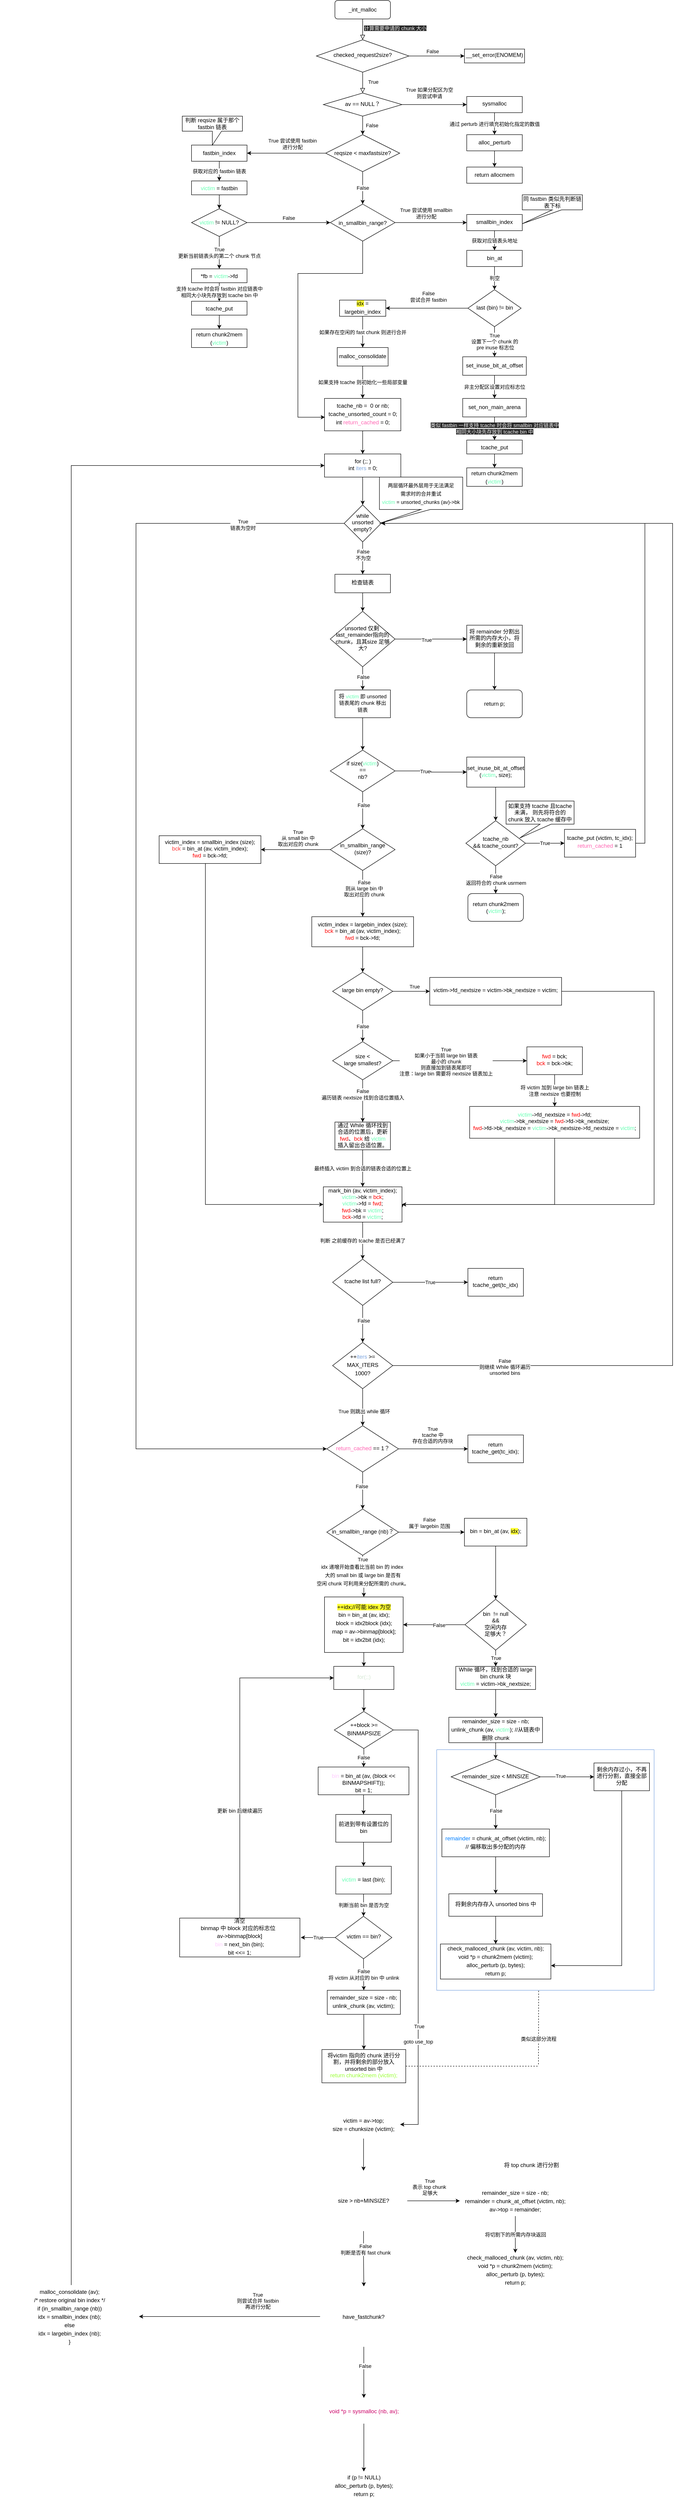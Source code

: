 <mxfile version="14.6.13" type="device" pages="3"><diagram id="C5RBs43oDa-KdzZeNtuy" name="_int_malloc"><mxGraphModel dx="2012" dy="730" grid="1" gridSize="10" guides="1" tooltips="1" connect="1" arrows="1" fold="1" page="1" pageScale="1" pageWidth="827" pageHeight="1169" math="0" shadow="0"><root><mxCell id="WIyWlLk6GJQsqaUBKTNV-0"/><mxCell id="WIyWlLk6GJQsqaUBKTNV-1" parent="WIyWlLk6GJQsqaUBKTNV-0"/><mxCell id="WIyWlLk6GJQsqaUBKTNV-2" value="&lt;meta charset=&quot;utf-8&quot;&gt;&lt;span style=&quot;color: rgb(240, 240, 240); font-family: helvetica; font-size: 11px; font-style: normal; font-weight: 400; letter-spacing: normal; text-align: left; text-indent: 0px; text-transform: none; word-spacing: 0px; background-color: rgb(42, 42, 42); display: inline; float: none;&quot;&gt;计算需要申请的 chunk 大小&lt;/span&gt;" style="rounded=0;html=1;jettySize=auto;orthogonalLoop=1;fontSize=11;endArrow=block;endFill=0;endSize=8;strokeWidth=1;shadow=0;labelBackgroundColor=none;edgeStyle=orthogonalEdgeStyle;" parent="WIyWlLk6GJQsqaUBKTNV-1" source="WIyWlLk6GJQsqaUBKTNV-3" target="WIyWlLk6GJQsqaUBKTNV-6" edge="1"><mxGeometry x="-0.111" y="70" relative="1" as="geometry"><mxPoint as="offset"/></mxGeometry></mxCell><mxCell id="WIyWlLk6GJQsqaUBKTNV-3" value="_int_malloc" style="rounded=1;whiteSpace=wrap;html=1;fontSize=12;glass=0;strokeWidth=1;shadow=0;" parent="WIyWlLk6GJQsqaUBKTNV-1" vertex="1"><mxGeometry x="160" y="80" width="120" height="40" as="geometry"/></mxCell><mxCell id="WIyWlLk6GJQsqaUBKTNV-4" value="True" style="rounded=0;html=1;jettySize=auto;orthogonalLoop=1;fontSize=11;endArrow=block;endFill=0;endSize=8;strokeWidth=1;shadow=0;labelBackgroundColor=none;edgeStyle=orthogonalEdgeStyle;align=left;entryX=0.5;entryY=0;entryDx=0;entryDy=0;" parent="WIyWlLk6GJQsqaUBKTNV-1" source="WIyWlLk6GJQsqaUBKTNV-6" target="5kO4DivLfU6_8C12rLUA-7" edge="1"><mxGeometry x="-0.091" y="10" relative="1" as="geometry"><mxPoint as="offset"/><mxPoint x="220" y="290" as="targetPoint"/></mxGeometry></mxCell><mxCell id="5kO4DivLfU6_8C12rLUA-5" value="" style="edgeStyle=orthogonalEdgeStyle;rounded=0;orthogonalLoop=1;jettySize=auto;html=1;" parent="WIyWlLk6GJQsqaUBKTNV-1" source="WIyWlLk6GJQsqaUBKTNV-6" target="5kO4DivLfU6_8C12rLUA-4" edge="1"><mxGeometry relative="1" as="geometry"/></mxCell><mxCell id="5kO4DivLfU6_8C12rLUA-6" value="False" style="edgeLabel;html=1;align=center;verticalAlign=middle;resizable=0;points=[];" parent="5kO4DivLfU6_8C12rLUA-5" vertex="1" connectable="0"><mxGeometry x="-0.293" y="-1" relative="1" as="geometry"><mxPoint x="8" y="-11" as="offset"/></mxGeometry></mxCell><mxCell id="WIyWlLk6GJQsqaUBKTNV-6" value="&lt;span style=&quot;text-align: left&quot;&gt;checked_request2size?&lt;br&gt;&lt;/span&gt;" style="rhombus;whiteSpace=wrap;html=1;shadow=0;fontFamily=Helvetica;fontSize=12;align=center;strokeWidth=1;spacing=6;spacingTop=-4;" parent="WIyWlLk6GJQsqaUBKTNV-1" vertex="1"><mxGeometry x="120" y="165" width="200" height="70" as="geometry"/></mxCell><mxCell id="5kO4DivLfU6_8C12rLUA-4" value="__set_error(ENOMEM)" style="whiteSpace=wrap;html=1;shadow=0;strokeWidth=1;spacing=6;spacingTop=-4;" parent="WIyWlLk6GJQsqaUBKTNV-1" vertex="1"><mxGeometry x="440" y="185" width="130" height="30" as="geometry"/></mxCell><mxCell id="5kO4DivLfU6_8C12rLUA-9" value="" style="edgeStyle=orthogonalEdgeStyle;rounded=0;orthogonalLoop=1;jettySize=auto;html=1;" parent="WIyWlLk6GJQsqaUBKTNV-1" source="5kO4DivLfU6_8C12rLUA-7" target="5kO4DivLfU6_8C12rLUA-8" edge="1"><mxGeometry relative="1" as="geometry"/></mxCell><mxCell id="5kO4DivLfU6_8C12rLUA-10" value="True 如果分配区为空&lt;br&gt;则尝试申请" style="edgeLabel;html=1;align=center;verticalAlign=middle;resizable=0;points=[];" parent="5kO4DivLfU6_8C12rLUA-9" vertex="1" connectable="0"><mxGeometry x="-0.2" y="-1" relative="1" as="geometry"><mxPoint x="3" y="-26" as="offset"/></mxGeometry></mxCell><mxCell id="1vATzgNx2G5LXkm2B4S2-3" value="False" style="edgeStyle=orthogonalEdgeStyle;rounded=0;orthogonalLoop=1;jettySize=auto;html=1;entryX=0.5;entryY=0;entryDx=0;entryDy=0;" parent="WIyWlLk6GJQsqaUBKTNV-1" source="5kO4DivLfU6_8C12rLUA-7" target="1vATzgNx2G5LXkm2B4S2-4" edge="1"><mxGeometry x="0.0" y="20" relative="1" as="geometry"><mxPoint x="220.034" y="370" as="targetPoint"/><Array as="points"/><mxPoint as="offset"/></mxGeometry></mxCell><mxCell id="5kO4DivLfU6_8C12rLUA-7" value="&lt;div style=&quot;line-height: 18px&quot;&gt;av == NULL？&lt;/div&gt;" style="rhombus;whiteSpace=wrap;html=1;shadow=0;fontFamily=Helvetica;fontSize=12;align=center;strokeWidth=1;spacing=6;spacingTop=-4;" parent="WIyWlLk6GJQsqaUBKTNV-1" vertex="1"><mxGeometry x="135" y="280" width="170" height="50" as="geometry"/></mxCell><mxCell id="5kO4DivLfU6_8C12rLUA-12" value="通过 perturb 进行填充初始化指定的数值" style="edgeStyle=orthogonalEdgeStyle;rounded=0;orthogonalLoop=1;jettySize=auto;html=1;" parent="WIyWlLk6GJQsqaUBKTNV-1" source="5kO4DivLfU6_8C12rLUA-8" target="5kO4DivLfU6_8C12rLUA-11" edge="1"><mxGeometry relative="1" as="geometry"/></mxCell><mxCell id="5kO4DivLfU6_8C12rLUA-8" value="sysmalloc" style="whiteSpace=wrap;html=1;shadow=0;strokeWidth=1;spacing=6;spacingTop=-4;" parent="WIyWlLk6GJQsqaUBKTNV-1" vertex="1"><mxGeometry x="445" y="287.5" width="120" height="35" as="geometry"/></mxCell><mxCell id="1vATzgNx2G5LXkm2B4S2-1" value="" style="edgeStyle=orthogonalEdgeStyle;rounded=0;orthogonalLoop=1;jettySize=auto;html=1;" parent="WIyWlLk6GJQsqaUBKTNV-1" source="5kO4DivLfU6_8C12rLUA-11" target="1vATzgNx2G5LXkm2B4S2-0" edge="1"><mxGeometry relative="1" as="geometry"/></mxCell><mxCell id="5kO4DivLfU6_8C12rLUA-11" value="&lt;div style=&quot;line-height: 18px&quot;&gt;alloc_perturb&lt;/div&gt;" style="whiteSpace=wrap;html=1;shadow=0;strokeWidth=1;spacing=6;spacingTop=-4;" parent="WIyWlLk6GJQsqaUBKTNV-1" vertex="1"><mxGeometry x="445" y="370" width="120" height="35" as="geometry"/></mxCell><mxCell id="1vATzgNx2G5LXkm2B4S2-0" value="&lt;div style=&quot;line-height: 18px&quot;&gt;return allocmem&lt;/div&gt;" style="whiteSpace=wrap;html=1;shadow=0;strokeWidth=1;spacing=6;spacingTop=-4;" parent="WIyWlLk6GJQsqaUBKTNV-1" vertex="1"><mxGeometry x="445" y="440" width="120" height="35" as="geometry"/></mxCell><mxCell id="1vATzgNx2G5LXkm2B4S2-6" value="" style="edgeStyle=orthogonalEdgeStyle;rounded=0;orthogonalLoop=1;jettySize=auto;html=1;" parent="WIyWlLk6GJQsqaUBKTNV-1" source="1vATzgNx2G5LXkm2B4S2-4" target="1vATzgNx2G5LXkm2B4S2-5" edge="1"><mxGeometry relative="1" as="geometry"/></mxCell><mxCell id="1vATzgNx2G5LXkm2B4S2-7" value="True 尝试使用 fastbin &lt;br&gt;进行分配" style="edgeLabel;html=1;align=center;verticalAlign=middle;resizable=0;points=[];" parent="1vATzgNx2G5LXkm2B4S2-6" vertex="1" connectable="0"><mxGeometry x="-0.15" y="3" relative="1" as="geometry"><mxPoint y="-23" as="offset"/></mxGeometry></mxCell><mxCell id="1vATzgNx2G5LXkm2B4S2-25" value="False" style="edgeStyle=orthogonalEdgeStyle;rounded=0;orthogonalLoop=1;jettySize=auto;html=1;" parent="WIyWlLk6GJQsqaUBKTNV-1" source="1vATzgNx2G5LXkm2B4S2-4" target="1vATzgNx2G5LXkm2B4S2-24" edge="1"><mxGeometry relative="1" as="geometry"/></mxCell><mxCell id="1vATzgNx2G5LXkm2B4S2-4" value="reqsize &amp;lt; maxfastsize?" style="rhombus;whiteSpace=wrap;html=1;" parent="WIyWlLk6GJQsqaUBKTNV-1" vertex="1"><mxGeometry x="140" y="370" width="160" height="80" as="geometry"/></mxCell><mxCell id="1vATzgNx2G5LXkm2B4S2-10" value="获取对应的 fastbin 链表" style="edgeStyle=orthogonalEdgeStyle;rounded=0;orthogonalLoop=1;jettySize=auto;html=1;" parent="WIyWlLk6GJQsqaUBKTNV-1" source="1vATzgNx2G5LXkm2B4S2-5" target="1vATzgNx2G5LXkm2B4S2-9" edge="1"><mxGeometry relative="1" as="geometry"/></mxCell><mxCell id="1vATzgNx2G5LXkm2B4S2-5" value="&lt;span style=&quot;text-align: left&quot;&gt;fastbin_index&lt;/span&gt;" style="whiteSpace=wrap;html=1;" parent="WIyWlLk6GJQsqaUBKTNV-1" vertex="1"><mxGeometry x="-150" y="392.5" width="120" height="35" as="geometry"/></mxCell><mxCell id="1vATzgNx2G5LXkm2B4S2-8" value="判断 reqsize 属于那个 fastbin 链表" style="shape=callout;whiteSpace=wrap;html=1;perimeter=calloutPerimeter;" parent="WIyWlLk6GJQsqaUBKTNV-1" vertex="1"><mxGeometry x="-170" y="330" width="130" height="62.5" as="geometry"/></mxCell><mxCell id="1vATzgNx2G5LXkm2B4S2-14" value="True&lt;br&gt;更新当前链表头的第二个 chunk 节点" style="edgeStyle=orthogonalEdgeStyle;rounded=0;orthogonalLoop=1;jettySize=auto;html=1;exitX=0.5;exitY=1;exitDx=0;exitDy=0;" parent="WIyWlLk6GJQsqaUBKTNV-1" source="1vATzgNx2G5LXkm2B4S2-22" target="1vATzgNx2G5LXkm2B4S2-13" edge="1"><mxGeometry relative="1" as="geometry"><mxPoint x="110" y="530" as="sourcePoint"/></mxGeometry></mxCell><mxCell id="1vATzgNx2G5LXkm2B4S2-23" value="" style="edgeStyle=orthogonalEdgeStyle;rounded=0;orthogonalLoop=1;jettySize=auto;html=1;" parent="WIyWlLk6GJQsqaUBKTNV-1" source="1vATzgNx2G5LXkm2B4S2-9" target="1vATzgNx2G5LXkm2B4S2-22" edge="1"><mxGeometry relative="1" as="geometry"/></mxCell><mxCell id="1vATzgNx2G5LXkm2B4S2-9" value="&lt;div style=&quot;line-height: 18px&quot;&gt;&lt;font color=&quot;#66ffb3&quot;&gt;victim&lt;/font&gt; =&amp;nbsp;fastbin&lt;/div&gt;" style="whiteSpace=wrap;html=1;" parent="WIyWlLk6GJQsqaUBKTNV-1" vertex="1"><mxGeometry x="-150" y="470" width="120" height="30" as="geometry"/></mxCell><mxCell id="1vATzgNx2G5LXkm2B4S2-19" value="支持 tcache 时会将 fastbin 对应链表中&lt;br&gt;相同大小块先存放到 tcache bin 中" style="edgeStyle=orthogonalEdgeStyle;rounded=0;orthogonalLoop=1;jettySize=auto;html=1;" parent="WIyWlLk6GJQsqaUBKTNV-1" source="1vATzgNx2G5LXkm2B4S2-13" target="1vATzgNx2G5LXkm2B4S2-18" edge="1"><mxGeometry relative="1" as="geometry"/></mxCell><mxCell id="1vATzgNx2G5LXkm2B4S2-13" value="&lt;div style=&quot;line-height: 18px&quot;&gt;&lt;div style=&quot;line-height: 18px&quot;&gt;&lt;div style=&quot;line-height: 18px&quot;&gt;*fb = &lt;font color=&quot;#66ffb3&quot;&gt;victim&lt;/font&gt;-&amp;gt;fd&lt;/div&gt;&lt;/div&gt;&lt;/div&gt;" style="whiteSpace=wrap;html=1;" parent="WIyWlLk6GJQsqaUBKTNV-1" vertex="1"><mxGeometry x="-150" y="660" width="120" height="30" as="geometry"/></mxCell><mxCell id="1vATzgNx2G5LXkm2B4S2-21" value="" style="edgeStyle=orthogonalEdgeStyle;rounded=0;orthogonalLoop=1;jettySize=auto;html=1;" parent="WIyWlLk6GJQsqaUBKTNV-1" source="1vATzgNx2G5LXkm2B4S2-18" target="1vATzgNx2G5LXkm2B4S2-20" edge="1"><mxGeometry relative="1" as="geometry"/></mxCell><mxCell id="1vATzgNx2G5LXkm2B4S2-18" value="&lt;div style=&quot;line-height: 18px&quot;&gt;&lt;div style=&quot;line-height: 18px&quot;&gt;&lt;div style=&quot;line-height: 18px&quot;&gt;&lt;div style=&quot;line-height: 18px&quot;&gt;tcache_put&lt;/div&gt;&lt;/div&gt;&lt;/div&gt;&lt;/div&gt;" style="whiteSpace=wrap;html=1;" parent="WIyWlLk6GJQsqaUBKTNV-1" vertex="1"><mxGeometry x="-150" y="730" width="120" height="30" as="geometry"/></mxCell><mxCell id="1vATzgNx2G5LXkm2B4S2-20" value="&lt;div style=&quot;line-height: 18px&quot;&gt;&lt;div style=&quot;line-height: 18px&quot;&gt;&lt;div style=&quot;line-height: 18px&quot;&gt;&lt;div style=&quot;line-height: 18px&quot;&gt;return&amp;nbsp;chunk2mem (&lt;font color=&quot;#66ffb3&quot;&gt;victim&lt;/font&gt;)&lt;/div&gt;&lt;/div&gt;&lt;/div&gt;&lt;/div&gt;" style="whiteSpace=wrap;html=1;" parent="WIyWlLk6GJQsqaUBKTNV-1" vertex="1"><mxGeometry x="-150" y="790" width="120" height="40" as="geometry"/></mxCell><mxCell id="1vATzgNx2G5LXkm2B4S2-22" value="&lt;font color=&quot;#66ffb3&quot;&gt;victim&lt;/font&gt; != NULL?" style="rhombus;whiteSpace=wrap;html=1;" parent="WIyWlLk6GJQsqaUBKTNV-1" vertex="1"><mxGeometry x="-150" y="530" width="120" height="60" as="geometry"/></mxCell><mxCell id="1vATzgNx2G5LXkm2B4S2-31" value="" style="edgeStyle=orthogonalEdgeStyle;rounded=0;orthogonalLoop=1;jettySize=auto;html=1;entryX=0;entryY=0.5;entryDx=0;entryDy=0;" parent="WIyWlLk6GJQsqaUBKTNV-1" source="1vATzgNx2G5LXkm2B4S2-24" target="1vATzgNx2G5LXkm2B4S2-32" edge="1"><mxGeometry relative="1" as="geometry"><mxPoint x="440" y="560" as="targetPoint"/></mxGeometry></mxCell><mxCell id="1vATzgNx2G5LXkm2B4S2-33" value="True 尝试使用 smallbin &lt;br&gt;进行分配" style="edgeLabel;html=1;align=center;verticalAlign=middle;resizable=0;points=[];" parent="1vATzgNx2G5LXkm2B4S2-31" vertex="1" connectable="0"><mxGeometry x="-0.138" y="-2" relative="1" as="geometry"><mxPoint y="-22" as="offset"/></mxGeometry></mxCell><mxCell id="qorI5KN14kcJX1yXCHzB-2" style="edgeStyle=orthogonalEdgeStyle;rounded=0;orthogonalLoop=1;jettySize=auto;html=1;entryX=0.005;entryY=0.58;entryDx=0;entryDy=0;entryPerimeter=0;" parent="WIyWlLk6GJQsqaUBKTNV-1" source="1vATzgNx2G5LXkm2B4S2-24" target="qorI5KN14kcJX1yXCHzB-0" edge="1"><mxGeometry relative="1" as="geometry"><Array as="points"><mxPoint x="220" y="670"/><mxPoint x="80" y="670"/><mxPoint x="80" y="981"/></Array></mxGeometry></mxCell><mxCell id="1vATzgNx2G5LXkm2B4S2-24" value="&lt;div style=&quot;line-height: 18px&quot;&gt;in_smallbin_range?&lt;/div&gt;" style="rhombus;whiteSpace=wrap;html=1;" parent="WIyWlLk6GJQsqaUBKTNV-1" vertex="1"><mxGeometry x="150" y="520" width="140" height="80" as="geometry"/></mxCell><mxCell id="1vATzgNx2G5LXkm2B4S2-27" value="False" style="endArrow=classic;html=1;entryX=0;entryY=0.5;entryDx=0;entryDy=0;" parent="WIyWlLk6GJQsqaUBKTNV-1" target="1vATzgNx2G5LXkm2B4S2-24" edge="1"><mxGeometry y="10" relative="1" as="geometry"><mxPoint x="-30" y="560" as="sourcePoint"/><mxPoint x="70" y="560" as="targetPoint"/><mxPoint as="offset"/></mxGeometry></mxCell><mxCell id="1vATzgNx2G5LXkm2B4S2-36" value="获取对应链表头地址" style="edgeStyle=orthogonalEdgeStyle;rounded=0;orthogonalLoop=1;jettySize=auto;html=1;" parent="WIyWlLk6GJQsqaUBKTNV-1" source="1vATzgNx2G5LXkm2B4S2-32" target="1vATzgNx2G5LXkm2B4S2-35" edge="1"><mxGeometry relative="1" as="geometry"/></mxCell><mxCell id="1vATzgNx2G5LXkm2B4S2-32" value="&lt;div style=&quot;line-height: 18px&quot;&gt;&lt;div style=&quot;line-height: 18px&quot;&gt;smallbin_index&lt;/div&gt;&lt;/div&gt;" style="whiteSpace=wrap;html=1;shadow=0;strokeWidth=1;spacing=6;spacingTop=-4;" parent="WIyWlLk6GJQsqaUBKTNV-1" vertex="1"><mxGeometry x="445" y="542.5" width="120" height="35" as="geometry"/></mxCell><mxCell id="1vATzgNx2G5LXkm2B4S2-34" value="同 fastbin 类似先判断链表下标" style="shape=callout;whiteSpace=wrap;html=1;perimeter=calloutPerimeter;position2=0;" parent="WIyWlLk6GJQsqaUBKTNV-1" vertex="1"><mxGeometry x="565" y="500" width="130" height="62.5" as="geometry"/></mxCell><mxCell id="1vATzgNx2G5LXkm2B4S2-38" value="判空" style="edgeStyle=orthogonalEdgeStyle;rounded=0;orthogonalLoop=1;jettySize=auto;html=1;" parent="WIyWlLk6GJQsqaUBKTNV-1" source="1vATzgNx2G5LXkm2B4S2-35" target="1vATzgNx2G5LXkm2B4S2-37" edge="1"><mxGeometry relative="1" as="geometry"/></mxCell><mxCell id="1vATzgNx2G5LXkm2B4S2-35" value="&lt;div style=&quot;line-height: 18px&quot;&gt;&lt;div style=&quot;line-height: 18px&quot;&gt;&lt;div style=&quot;line-height: 18px&quot;&gt;bin_at&lt;/div&gt;&lt;/div&gt;&lt;/div&gt;" style="whiteSpace=wrap;html=1;shadow=0;strokeWidth=1;spacing=6;spacingTop=-4;" parent="WIyWlLk6GJQsqaUBKTNV-1" vertex="1"><mxGeometry x="445" y="620" width="120" height="35" as="geometry"/></mxCell><mxCell id="1vATzgNx2G5LXkm2B4S2-41" value="True&lt;br&gt;设置下一个 chunk 的&lt;br&gt;&amp;nbsp;pre inuse 标志位" style="edgeStyle=orthogonalEdgeStyle;rounded=0;orthogonalLoop=1;jettySize=auto;html=1;" parent="WIyWlLk6GJQsqaUBKTNV-1" source="1vATzgNx2G5LXkm2B4S2-37" target="1vATzgNx2G5LXkm2B4S2-40" edge="1"><mxGeometry relative="1" as="geometry"/></mxCell><mxCell id="1vATzgNx2G5LXkm2B4S2-50" value="False&lt;br&gt;尝试合并 fastbin" style="edgeStyle=orthogonalEdgeStyle;rounded=0;orthogonalLoop=1;jettySize=auto;html=1;" parent="WIyWlLk6GJQsqaUBKTNV-1" source="1vATzgNx2G5LXkm2B4S2-37" target="1vATzgNx2G5LXkm2B4S2-49" edge="1"><mxGeometry x="-0.032" y="-25" relative="1" as="geometry"><mxPoint as="offset"/></mxGeometry></mxCell><mxCell id="1vATzgNx2G5LXkm2B4S2-37" value="&lt;div style=&quot;line-height: 18px&quot;&gt;last (bin) != bin&lt;/div&gt;" style="rhombus;whiteSpace=wrap;html=1;shadow=0;strokeWidth=1;spacing=6;spacingTop=-4;" parent="WIyWlLk6GJQsqaUBKTNV-1" vertex="1"><mxGeometry x="447.5" y="705" width="115" height="80" as="geometry"/></mxCell><mxCell id="1vATzgNx2G5LXkm2B4S2-43" value="非主分配区设置对应标志位" style="edgeStyle=orthogonalEdgeStyle;rounded=0;orthogonalLoop=1;jettySize=auto;html=1;" parent="WIyWlLk6GJQsqaUBKTNV-1" source="1vATzgNx2G5LXkm2B4S2-40" target="1vATzgNx2G5LXkm2B4S2-42" edge="1"><mxGeometry relative="1" as="geometry"/></mxCell><mxCell id="1vATzgNx2G5LXkm2B4S2-40" value="&lt;div style=&quot;line-height: 18px&quot;&gt;set_inuse_bit_at_offset&lt;/div&gt;" style="whiteSpace=wrap;html=1;shadow=0;strokeWidth=1;spacing=6;spacingTop=-4;" parent="WIyWlLk6GJQsqaUBKTNV-1" vertex="1"><mxGeometry x="436.25" y="850" width="137.5" height="40" as="geometry"/></mxCell><mxCell id="1vATzgNx2G5LXkm2B4S2-45" value="&lt;span style=&quot;color: rgb(240 , 240 , 240) ; font-family: &amp;#34;helvetica&amp;#34; ; font-size: 11px ; font-style: normal ; font-weight: 400 ; letter-spacing: normal ; text-align: center ; text-indent: 0px ; text-transform: none ; word-spacing: 0px ; background-color: rgb(42 , 42 , 42) ; display: inline ; float: none&quot;&gt;类似 fastbin 一样支持 tcache 时会将 smallbin 对应链表中&lt;/span&gt;&lt;br style=&quot;color: rgb(240 , 240 , 240) ; font-family: &amp;#34;helvetica&amp;#34; ; font-size: 11px ; font-style: normal ; font-weight: 400 ; letter-spacing: normal ; text-align: center ; text-indent: 0px ; text-transform: none ; word-spacing: 0px&quot;&gt;&lt;span style=&quot;color: rgb(240 , 240 , 240) ; font-family: &amp;#34;helvetica&amp;#34; ; font-size: 11px ; font-style: normal ; font-weight: 400 ; letter-spacing: normal ; text-align: center ; text-indent: 0px ; text-transform: none ; word-spacing: 0px ; background-color: rgb(42 , 42 , 42) ; display: inline ; float: none&quot;&gt;相同大小块先存放到 tcache bin 中&lt;/span&gt;" style="edgeStyle=orthogonalEdgeStyle;rounded=0;orthogonalLoop=1;jettySize=auto;html=1;entryX=0.5;entryY=0;entryDx=0;entryDy=0;" parent="WIyWlLk6GJQsqaUBKTNV-1" source="1vATzgNx2G5LXkm2B4S2-42" target="1vATzgNx2G5LXkm2B4S2-44" edge="1"><mxGeometry relative="1" as="geometry"/></mxCell><mxCell id="1vATzgNx2G5LXkm2B4S2-42" value="&lt;div style=&quot;line-height: 18px&quot;&gt;&lt;div style=&quot;line-height: 18px&quot;&gt;set_non_main_arena&lt;/div&gt;&lt;/div&gt;" style="whiteSpace=wrap;html=1;shadow=0;strokeWidth=1;spacing=6;spacingTop=-4;" parent="WIyWlLk6GJQsqaUBKTNV-1" vertex="1"><mxGeometry x="436.25" y="940" width="137.5" height="40" as="geometry"/></mxCell><mxCell id="1vATzgNx2G5LXkm2B4S2-48" style="edgeStyle=orthogonalEdgeStyle;rounded=0;orthogonalLoop=1;jettySize=auto;html=1;entryX=0.5;entryY=0;entryDx=0;entryDy=0;" parent="WIyWlLk6GJQsqaUBKTNV-1" source="1vATzgNx2G5LXkm2B4S2-44" target="1vATzgNx2G5LXkm2B4S2-46" edge="1"><mxGeometry relative="1" as="geometry"/></mxCell><mxCell id="1vATzgNx2G5LXkm2B4S2-44" value="&lt;div style=&quot;line-height: 18px&quot;&gt;&lt;div style=&quot;line-height: 18px&quot;&gt;&lt;div style=&quot;line-height: 18px&quot;&gt;&lt;div style=&quot;line-height: 18px&quot;&gt;tcache_put&lt;/div&gt;&lt;/div&gt;&lt;/div&gt;&lt;/div&gt;" style="whiteSpace=wrap;html=1;" parent="WIyWlLk6GJQsqaUBKTNV-1" vertex="1"><mxGeometry x="445" y="1030" width="120" height="30" as="geometry"/></mxCell><mxCell id="1vATzgNx2G5LXkm2B4S2-46" value="&lt;div style=&quot;line-height: 18px&quot;&gt;&lt;div style=&quot;line-height: 18px&quot;&gt;&lt;div style=&quot;line-height: 18px&quot;&gt;&lt;div style=&quot;line-height: 18px&quot;&gt;return&amp;nbsp;chunk2mem (&lt;font color=&quot;#66ffb3&quot;&gt;victim&lt;/font&gt;)&lt;/div&gt;&lt;/div&gt;&lt;/div&gt;&lt;/div&gt;" style="whiteSpace=wrap;html=1;" parent="WIyWlLk6GJQsqaUBKTNV-1" vertex="1"><mxGeometry x="445" y="1090" width="120" height="40" as="geometry"/></mxCell><mxCell id="1vATzgNx2G5LXkm2B4S2-52" value="如果存在空闲的 fast chunk 则进行合并" style="edgeStyle=orthogonalEdgeStyle;rounded=0;orthogonalLoop=1;jettySize=auto;html=1;" parent="WIyWlLk6GJQsqaUBKTNV-1" source="1vATzgNx2G5LXkm2B4S2-49" target="1vATzgNx2G5LXkm2B4S2-51" edge="1"><mxGeometry relative="1" as="geometry"/></mxCell><mxCell id="1vATzgNx2G5LXkm2B4S2-49" value="&lt;div style=&quot;line-height: 18px&quot;&gt;&lt;font style=&quot;background-color: rgb(255 , 255 , 51)&quot; color=&quot;#000000&quot;&gt;idx&lt;/font&gt; = largebin_index&lt;/div&gt;" style="whiteSpace=wrap;html=1;shadow=0;strokeWidth=1;spacing=6;spacingTop=-4;" parent="WIyWlLk6GJQsqaUBKTNV-1" vertex="1"><mxGeometry x="170" y="727.5" width="100" height="35" as="geometry"/></mxCell><mxCell id="qorI5KN14kcJX1yXCHzB-1" value="如果支持 tcache 则初始化一些局部变量" style="edgeStyle=orthogonalEdgeStyle;rounded=0;orthogonalLoop=1;jettySize=auto;html=1;" parent="WIyWlLk6GJQsqaUBKTNV-1" source="1vATzgNx2G5LXkm2B4S2-51" target="qorI5KN14kcJX1yXCHzB-0" edge="1"><mxGeometry relative="1" as="geometry"/></mxCell><mxCell id="1vATzgNx2G5LXkm2B4S2-51" value="&lt;div style=&quot;line-height: 18px&quot;&gt;&lt;div style=&quot;line-height: 18px&quot;&gt;malloc_consolidate&lt;/div&gt;&lt;/div&gt;" style="whiteSpace=wrap;html=1;shadow=0;strokeWidth=1;spacing=6;spacingTop=-4;" parent="WIyWlLk6GJQsqaUBKTNV-1" vertex="1"><mxGeometry x="165" y="830" width="110" height="40" as="geometry"/></mxCell><mxCell id="qorI5KN14kcJX1yXCHzB-4" value="" style="edgeStyle=orthogonalEdgeStyle;rounded=0;orthogonalLoop=1;jettySize=auto;html=1;" parent="WIyWlLk6GJQsqaUBKTNV-1" source="qorI5KN14kcJX1yXCHzB-0" target="qorI5KN14kcJX1yXCHzB-3" edge="1"><mxGeometry relative="1" as="geometry"/></mxCell><mxCell id="qorI5KN14kcJX1yXCHzB-0" value="&lt;div style=&quot;line-height: 18px&quot;&gt;&lt;div style=&quot;line-height: 18px&quot;&gt;&lt;span style=&quot;text-align: left&quot;&gt;tcache_nb =&amp;nbsp; 0 or nb;&lt;/span&gt;&lt;br&gt;&lt;/div&gt;&lt;div style=&quot;line-height: 18px&quot;&gt;&lt;span style=&quot;text-align: left&quot;&gt;tcache_unsorted_count = &lt;/span&gt;&lt;span class=&quot;hljs-number&quot; style=&quot;box-sizing: border-box ; text-align: left&quot;&gt;0&lt;/span&gt;&lt;span style=&quot;text-align: left&quot;&gt;;&lt;/span&gt;&lt;span style=&quot;text-align: left&quot;&gt;&lt;br&gt;&lt;/span&gt;&lt;/div&gt;&lt;div style=&quot;line-height: 18px&quot;&gt;&lt;div style=&quot;line-height: 18px&quot;&gt;&lt;div&gt;int &lt;font color=&quot;#ff66b3&quot;&gt;return_cached&lt;/font&gt; = 0;&lt;/div&gt;&lt;/div&gt;&lt;/div&gt;&lt;/div&gt;" style="whiteSpace=wrap;html=1;shadow=0;strokeWidth=1;spacing=6;spacingTop=-4;" parent="WIyWlLk6GJQsqaUBKTNV-1" vertex="1"><mxGeometry x="137.5" y="940" width="165" height="70" as="geometry"/></mxCell><mxCell id="qorI5KN14kcJX1yXCHzB-6" value="" style="edgeStyle=orthogonalEdgeStyle;rounded=0;orthogonalLoop=1;jettySize=auto;html=1;" parent="WIyWlLk6GJQsqaUBKTNV-1" source="qorI5KN14kcJX1yXCHzB-3" target="qorI5KN14kcJX1yXCHzB-5" edge="1"><mxGeometry relative="1" as="geometry"/></mxCell><mxCell id="qorI5KN14kcJX1yXCHzB-3" value="&lt;span class=&quot;hljs-keyword&quot; style=&quot;box-sizing: border-box ; text-align: left&quot;&gt;for&lt;/span&gt;&lt;span style=&quot;text-align: left&quot;&gt; (;; )&lt;br&gt;    &lt;/span&gt;&lt;span class=&quot;hljs-keyword&quot; style=&quot;box-sizing: border-box ; text-align: left&quot;&gt;int&lt;/span&gt;&lt;span style=&quot;text-align: left&quot;&gt; &lt;font color=&quot;#7ea6e0&quot;&gt;iters&lt;/font&gt; = &lt;/span&gt;&lt;span class=&quot;hljs-number&quot; style=&quot;box-sizing: border-box ; text-align: left&quot;&gt;0&lt;/span&gt;&lt;span style=&quot;text-align: left&quot;&gt;;&lt;/span&gt;" style="whiteSpace=wrap;html=1;shadow=0;strokeWidth=1;spacing=6;spacingTop=-4;" parent="WIyWlLk6GJQsqaUBKTNV-1" vertex="1"><mxGeometry x="137.5" y="1060" width="165" height="50" as="geometry"/></mxCell><mxCell id="qorI5KN14kcJX1yXCHzB-8" value="" style="edgeStyle=orthogonalEdgeStyle;rounded=0;orthogonalLoop=1;jettySize=auto;html=1;" parent="WIyWlLk6GJQsqaUBKTNV-1" source="qorI5KN14kcJX1yXCHzB-5" target="qorI5KN14kcJX1yXCHzB-7" edge="1"><mxGeometry relative="1" as="geometry"/></mxCell><mxCell id="qorI5KN14kcJX1yXCHzB-9" value="False &lt;br&gt;不为空" style="edgeLabel;html=1;align=center;verticalAlign=middle;resizable=0;points=[];" parent="qorI5KN14kcJX1yXCHzB-8" vertex="1" connectable="0"><mxGeometry x="-0.203" y="1" relative="1" as="geometry"><mxPoint as="offset"/></mxGeometry></mxCell><mxCell id="QQnO525kLiqHnmD22PGM-12" style="edgeStyle=orthogonalEdgeStyle;rounded=0;orthogonalLoop=1;jettySize=auto;html=1;exitX=0;exitY=0.5;exitDx=0;exitDy=0;entryX=0;entryY=0.5;entryDx=0;entryDy=0;" parent="WIyWlLk6GJQsqaUBKTNV-1" source="qorI5KN14kcJX1yXCHzB-5" target="QQnO525kLiqHnmD22PGM-4" edge="1"><mxGeometry relative="1" as="geometry"><Array as="points"><mxPoint x="-270" y="1210"/><mxPoint x="-270" y="3210"/></Array></mxGeometry></mxCell><mxCell id="QQnO525kLiqHnmD22PGM-13" value="True&lt;br&gt;链表为空时" style="edgeLabel;html=1;align=center;verticalAlign=middle;resizable=0;points=[];" parent="QQnO525kLiqHnmD22PGM-12" vertex="1" connectable="0"><mxGeometry x="-0.847" y="3" relative="1" as="geometry"><mxPoint as="offset"/></mxGeometry></mxCell><mxCell id="qorI5KN14kcJX1yXCHzB-5" value="while&lt;br&gt;unsorted empty?" style="rhombus;whiteSpace=wrap;html=1;shadow=0;strokeWidth=1;spacing=6;spacingTop=-4;" parent="WIyWlLk6GJQsqaUBKTNV-1" vertex="1"><mxGeometry x="180" y="1170" width="80" height="80" as="geometry"/></mxCell><mxCell id="qorI5KN14kcJX1yXCHzB-14" value="" style="edgeStyle=orthogonalEdgeStyle;rounded=0;orthogonalLoop=1;jettySize=auto;html=1;" parent="WIyWlLk6GJQsqaUBKTNV-1" source="qorI5KN14kcJX1yXCHzB-7" target="qorI5KN14kcJX1yXCHzB-13" edge="1"><mxGeometry relative="1" as="geometry"/></mxCell><mxCell id="qorI5KN14kcJX1yXCHzB-7" value="检查链表" style="whiteSpace=wrap;html=1;shadow=0;strokeWidth=1;spacing=6;spacingTop=-4;" parent="WIyWlLk6GJQsqaUBKTNV-1" vertex="1"><mxGeometry x="160" y="1320" width="120" height="40" as="geometry"/></mxCell><mxCell id="qorI5KN14kcJX1yXCHzB-10" value="&lt;div style=&quot;line-height: 18px ; font-size: 11px&quot;&gt;&lt;font style=&quot;font-size: 11px&quot;&gt;两层循环&lt;/font&gt;&lt;span&gt;最外层用于无法满足&lt;/span&gt;&lt;/div&gt;&lt;div style=&quot;line-height: 18px ; font-size: 11px&quot;&gt;&lt;span&gt;需求时的&lt;/span&gt;&lt;span&gt;合并重试&lt;/span&gt;&lt;/div&gt;&lt;div style=&quot;line-height: 18px ; font-size: 11px&quot;&gt;&lt;span style=&quot;text-align: left&quot;&gt;&lt;font style=&quot;font-size: 11px&quot;&gt;&lt;font color=&quot;#66ffb3&quot;&gt;victim&lt;/font&gt; = unsorted_chunks (av)-&amp;gt;bk&lt;/font&gt;&lt;/span&gt;&lt;br&gt;&lt;/div&gt;" style="shape=callout;whiteSpace=wrap;html=1;perimeter=calloutPerimeter;position2=0;" parent="WIyWlLk6GJQsqaUBKTNV-1" vertex="1"><mxGeometry x="256.25" y="1110" width="180" height="100" as="geometry"/></mxCell><mxCell id="qorI5KN14kcJX1yXCHzB-16" value="" style="edgeStyle=orthogonalEdgeStyle;rounded=0;orthogonalLoop=1;jettySize=auto;html=1;" parent="WIyWlLk6GJQsqaUBKTNV-1" source="qorI5KN14kcJX1yXCHzB-13" target="qorI5KN14kcJX1yXCHzB-15" edge="1"><mxGeometry relative="1" as="geometry"/></mxCell><mxCell id="qorI5KN14kcJX1yXCHzB-17" value="True&lt;br&gt;" style="edgeLabel;html=1;align=center;verticalAlign=middle;resizable=0;points=[];" parent="qorI5KN14kcJX1yXCHzB-16" vertex="1" connectable="0"><mxGeometry x="-0.126" y="-2" relative="1" as="geometry"><mxPoint as="offset"/></mxGeometry></mxCell><mxCell id="qorI5KN14kcJX1yXCHzB-22" value="" style="edgeStyle=orthogonalEdgeStyle;rounded=0;orthogonalLoop=1;jettySize=auto;html=1;" parent="WIyWlLk6GJQsqaUBKTNV-1" source="qorI5KN14kcJX1yXCHzB-13" target="qorI5KN14kcJX1yXCHzB-21" edge="1"><mxGeometry relative="1" as="geometry"/></mxCell><mxCell id="qorI5KN14kcJX1yXCHzB-23" value="False" style="edgeLabel;html=1;align=center;verticalAlign=middle;resizable=0;points=[];" parent="qorI5KN14kcJX1yXCHzB-22" vertex="1" connectable="0"><mxGeometry x="-0.125" y="1" relative="1" as="geometry"><mxPoint as="offset"/></mxGeometry></mxCell><mxCell id="qorI5KN14kcJX1yXCHzB-13" value="unsorted 仅剩&amp;nbsp;&lt;br&gt;last_remainder指向的&lt;br&gt;chunk，且其size 足够大?" style="rhombus;whiteSpace=wrap;html=1;shadow=0;strokeWidth=1;spacing=6;spacingTop=-4;" parent="WIyWlLk6GJQsqaUBKTNV-1" vertex="1"><mxGeometry x="150" y="1400" width="140" height="120" as="geometry"/></mxCell><mxCell id="qorI5KN14kcJX1yXCHzB-19" value="" style="edgeStyle=orthogonalEdgeStyle;rounded=0;orthogonalLoop=1;jettySize=auto;html=1;" parent="WIyWlLk6GJQsqaUBKTNV-1" source="qorI5KN14kcJX1yXCHzB-15" edge="1"><mxGeometry relative="1" as="geometry"><mxPoint x="505" y="1570" as="targetPoint"/></mxGeometry></mxCell><mxCell id="qorI5KN14kcJX1yXCHzB-15" value="将 remainder 分割出所需的内存大小，将剩余的重新放回" style="whiteSpace=wrap;html=1;shadow=0;strokeWidth=1;spacing=6;spacingTop=-4;" parent="WIyWlLk6GJQsqaUBKTNV-1" vertex="1"><mxGeometry x="445" y="1430" width="120" height="60" as="geometry"/></mxCell><mxCell id="qorI5KN14kcJX1yXCHzB-20" value="return p;" style="rounded=1;whiteSpace=wrap;html=1;" parent="WIyWlLk6GJQsqaUBKTNV-1" vertex="1"><mxGeometry x="445" y="1570" width="120" height="60" as="geometry"/></mxCell><mxCell id="qorI5KN14kcJX1yXCHzB-25" value="" style="edgeStyle=orthogonalEdgeStyle;rounded=0;orthogonalLoop=1;jettySize=auto;html=1;" parent="WIyWlLk6GJQsqaUBKTNV-1" source="qorI5KN14kcJX1yXCHzB-21" target="qorI5KN14kcJX1yXCHzB-24" edge="1"><mxGeometry relative="1" as="geometry"/></mxCell><mxCell id="qorI5KN14kcJX1yXCHzB-21" value="将&amp;nbsp;&lt;span style=&quot;font-size: 11px ; text-align: left&quot;&gt;&lt;font color=&quot;#66ffb3&quot;&gt;victim&lt;/font&gt; 即 unsorted 链表尾的 chunk 移出链表&lt;/span&gt;" style="whiteSpace=wrap;html=1;shadow=0;strokeWidth=1;spacing=6;spacingTop=-4;" parent="WIyWlLk6GJQsqaUBKTNV-1" vertex="1"><mxGeometry x="160" y="1570" width="120" height="60" as="geometry"/></mxCell><mxCell id="qorI5KN14kcJX1yXCHzB-27" value="" style="edgeStyle=orthogonalEdgeStyle;rounded=0;orthogonalLoop=1;jettySize=auto;html=1;" parent="WIyWlLk6GJQsqaUBKTNV-1" source="qorI5KN14kcJX1yXCHzB-24" target="qorI5KN14kcJX1yXCHzB-26" edge="1"><mxGeometry relative="1" as="geometry"/></mxCell><mxCell id="qorI5KN14kcJX1yXCHzB-28" value="True" style="edgeLabel;html=1;align=center;verticalAlign=middle;resizable=0;points=[];" parent="qorI5KN14kcJX1yXCHzB-27" vertex="1" connectable="0"><mxGeometry x="-0.178" y="-1" relative="1" as="geometry"><mxPoint as="offset"/></mxGeometry></mxCell><mxCell id="z9LFDgg6SNsenOx-KU7--1" value="" style="edgeStyle=orthogonalEdgeStyle;rounded=0;orthogonalLoop=1;jettySize=auto;html=1;" parent="WIyWlLk6GJQsqaUBKTNV-1" source="qorI5KN14kcJX1yXCHzB-24" target="z9LFDgg6SNsenOx-KU7--0" edge="1"><mxGeometry relative="1" as="geometry"/></mxCell><mxCell id="z9LFDgg6SNsenOx-KU7--14" value="False" style="edgeLabel;html=1;align=center;verticalAlign=middle;resizable=0;points=[];" parent="z9LFDgg6SNsenOx-KU7--1" vertex="1" connectable="0"><mxGeometry x="-0.271" y="2" relative="1" as="geometry"><mxPoint as="offset"/></mxGeometry></mxCell><mxCell id="qorI5KN14kcJX1yXCHzB-24" value="if size(&lt;font color=&quot;#66ffb3&quot;&gt;victim&lt;/font&gt;)&lt;br&gt;==&lt;br&gt;nb?" style="rhombus;whiteSpace=wrap;html=1;shadow=0;strokeWidth=1;spacing=6;spacingTop=-4;" parent="WIyWlLk6GJQsqaUBKTNV-1" vertex="1"><mxGeometry x="150" y="1700" width="140" height="90" as="geometry"/></mxCell><mxCell id="qorI5KN14kcJX1yXCHzB-32" value="" style="edgeStyle=orthogonalEdgeStyle;rounded=0;orthogonalLoop=1;jettySize=auto;html=1;" parent="WIyWlLk6GJQsqaUBKTNV-1" source="qorI5KN14kcJX1yXCHzB-26" target="qorI5KN14kcJX1yXCHzB-31" edge="1"><mxGeometry relative="1" as="geometry"/></mxCell><mxCell id="qorI5KN14kcJX1yXCHzB-26" value="&lt;span style=&quot;text-align: left&quot;&gt;set_inuse_bit_at_offset (&lt;font color=&quot;#66ffb3&quot;&gt;victim&lt;/font&gt;, size);&lt;/span&gt;" style="whiteSpace=wrap;html=1;shadow=0;strokeWidth=1;spacing=6;spacingTop=-4;" parent="WIyWlLk6GJQsqaUBKTNV-1" vertex="1"><mxGeometry x="445" y="1715" width="125" height="65" as="geometry"/></mxCell><mxCell id="qorI5KN14kcJX1yXCHzB-39" value="True" style="edgeStyle=orthogonalEdgeStyle;rounded=0;orthogonalLoop=1;jettySize=auto;html=1;" parent="WIyWlLk6GJQsqaUBKTNV-1" source="qorI5KN14kcJX1yXCHzB-31" target="qorI5KN14kcJX1yXCHzB-38" edge="1"><mxGeometry relative="1" as="geometry"/></mxCell><mxCell id="qorI5KN14kcJX1yXCHzB-42" value="False&lt;br&gt;返回符合的 chunk usrmem" style="edgeStyle=orthogonalEdgeStyle;rounded=0;orthogonalLoop=1;jettySize=auto;html=1;entryX=0.5;entryY=0;entryDx=0;entryDy=0;" parent="WIyWlLk6GJQsqaUBKTNV-1" source="qorI5KN14kcJX1yXCHzB-31" target="qorI5KN14kcJX1yXCHzB-44" edge="1"><mxGeometry relative="1" as="geometry"><mxPoint x="507" y="2049" as="targetPoint"/></mxGeometry></mxCell><mxCell id="qorI5KN14kcJX1yXCHzB-31" value="&lt;span style=&quot;text-align: left&quot;&gt;tcache_nb&lt;br&gt;&amp;amp;&amp;amp; tcache_count?&lt;br&gt;&lt;/span&gt;" style="rhombus;whiteSpace=wrap;html=1;shadow=0;strokeWidth=1;spacing=6;spacingTop=-4;" parent="WIyWlLk6GJQsqaUBKTNV-1" vertex="1"><mxGeometry x="443.12" y="1852.5" width="128.75" height="97.5" as="geometry"/></mxCell><mxCell id="qorI5KN14kcJX1yXCHzB-33" value="&lt;span style=&quot;text-align: left&quot;&gt;如果支持 tcache 且tcache 未满， 则先将符合的 chunk 放入 tcache 缓存中&lt;/span&gt;" style="shape=callout;whiteSpace=wrap;html=1;perimeter=calloutPerimeter;base=24;position2=0.2;" parent="WIyWlLk6GJQsqaUBKTNV-1" vertex="1"><mxGeometry x="530" y="1810" width="147" height="80" as="geometry"/></mxCell><mxCell id="qorI5KN14kcJX1yXCHzB-40" style="edgeStyle=orthogonalEdgeStyle;rounded=0;orthogonalLoop=1;jettySize=auto;html=1;exitX=1;exitY=0.5;exitDx=0;exitDy=0;entryX=1;entryY=0.5;entryDx=0;entryDy=0;" parent="WIyWlLk6GJQsqaUBKTNV-1" source="qorI5KN14kcJX1yXCHzB-38" target="qorI5KN14kcJX1yXCHzB-5" edge="1"><mxGeometry relative="1" as="geometry"/></mxCell><mxCell id="qorI5KN14kcJX1yXCHzB-38" value="&lt;span style=&quot;text-align: left&quot;&gt;tcache_put (victim, tc_idx);&lt;br&gt;&lt;/span&gt;&lt;div style=&quot;line-height: 18px&quot;&gt;&lt;font color=&quot;#ff66b3&quot;&gt;return_cached&lt;/font&gt; = 1&lt;/div&gt;" style="whiteSpace=wrap;html=1;shadow=0;strokeWidth=1;spacing=6;spacingTop=-4;" parent="WIyWlLk6GJQsqaUBKTNV-1" vertex="1"><mxGeometry x="656.25" y="1871.25" width="153.76" height="60" as="geometry"/></mxCell><mxCell id="qorI5KN14kcJX1yXCHzB-44" value="return&amp;nbsp;&lt;span style=&quot;text-align: left&quot;&gt;chunk2mem (&lt;font color=&quot;#66ffb3&quot;&gt;victim&lt;/font&gt;);&lt;/span&gt;" style="rounded=1;whiteSpace=wrap;html=1;" parent="WIyWlLk6GJQsqaUBKTNV-1" vertex="1"><mxGeometry x="447.5" y="2010" width="120" height="60" as="geometry"/></mxCell><mxCell id="z9LFDgg6SNsenOx-KU7--3" value="" style="edgeStyle=orthogonalEdgeStyle;rounded=0;orthogonalLoop=1;jettySize=auto;html=1;" parent="WIyWlLk6GJQsqaUBKTNV-1" source="z9LFDgg6SNsenOx-KU7--0" target="z9LFDgg6SNsenOx-KU7--2" edge="1"><mxGeometry relative="1" as="geometry"/></mxCell><mxCell id="z9LFDgg6SNsenOx-KU7--4" value="True&lt;br&gt;从 small bin 中&lt;br&gt;取出对应的 chunk" style="edgeLabel;html=1;align=center;verticalAlign=middle;resizable=0;points=[];" parent="z9LFDgg6SNsenOx-KU7--3" vertex="1" connectable="0"><mxGeometry x="0.187" y="1" relative="1" as="geometry"><mxPoint x="19" y="-26" as="offset"/></mxGeometry></mxCell><mxCell id="z9LFDgg6SNsenOx-KU7--6" value="" style="edgeStyle=orthogonalEdgeStyle;rounded=0;orthogonalLoop=1;jettySize=auto;html=1;" parent="WIyWlLk6GJQsqaUBKTNV-1" source="z9LFDgg6SNsenOx-KU7--0" target="z9LFDgg6SNsenOx-KU7--5" edge="1"><mxGeometry relative="1" as="geometry"/></mxCell><mxCell id="z9LFDgg6SNsenOx-KU7--7" value="False&lt;br&gt;则从 large bin 中&lt;br&gt;取出对应的 chunk" style="edgeLabel;html=1;align=center;verticalAlign=middle;resizable=0;points=[];" parent="z9LFDgg6SNsenOx-KU7--6" vertex="1" connectable="0"><mxGeometry x="-0.22" y="3" relative="1" as="geometry"><mxPoint as="offset"/></mxGeometry></mxCell><mxCell id="z9LFDgg6SNsenOx-KU7--0" value="&lt;span style=&quot;text-align: left&quot;&gt;in_smallbin_range (size)?&lt;/span&gt;" style="rhombus;whiteSpace=wrap;html=1;shadow=0;strokeWidth=1;spacing=6;spacingTop=-4;" parent="WIyWlLk6GJQsqaUBKTNV-1" vertex="1"><mxGeometry x="150" y="1870" width="140" height="90" as="geometry"/></mxCell><mxCell id="QQnO525kLiqHnmD22PGM-19" style="edgeStyle=orthogonalEdgeStyle;rounded=0;orthogonalLoop=1;jettySize=auto;html=1;entryX=0;entryY=0.5;entryDx=0;entryDy=0;" parent="WIyWlLk6GJQsqaUBKTNV-1" source="z9LFDgg6SNsenOx-KU7--2" target="z9LFDgg6SNsenOx-KU7--26" edge="1"><mxGeometry relative="1" as="geometry"><Array as="points"><mxPoint x="-120" y="2682"/></Array></mxGeometry></mxCell><mxCell id="z9LFDgg6SNsenOx-KU7--2" value="&lt;span style=&quot;text-align: left&quot;&gt;victim_index = smallbin_index (size);&lt;br&gt;&lt;font color=&quot;#ff3333&quot;&gt;      bck&lt;/font&gt; = bin_at (av, victim_index);&lt;br&gt;&lt;font color=&quot;#ff0000&quot;&gt;      fwd&lt;/font&gt; = bck-&amp;gt;fd;&lt;/span&gt;" style="whiteSpace=wrap;html=1;shadow=0;strokeWidth=1;spacing=6;spacingTop=-4;" parent="WIyWlLk6GJQsqaUBKTNV-1" vertex="1"><mxGeometry x="-220" y="1885" width="220" height="60" as="geometry"/></mxCell><mxCell id="z9LFDgg6SNsenOx-KU7--9" value="" style="edgeStyle=orthogonalEdgeStyle;rounded=0;orthogonalLoop=1;jettySize=auto;html=1;" parent="WIyWlLk6GJQsqaUBKTNV-1" source="z9LFDgg6SNsenOx-KU7--5" target="z9LFDgg6SNsenOx-KU7--8" edge="1"><mxGeometry relative="1" as="geometry"/></mxCell><mxCell id="z9LFDgg6SNsenOx-KU7--5" value="&lt;span style=&quot;text-align: left&quot;&gt;      victim_index = largebin_index (size);&lt;br&gt;&lt;font color=&quot;#ff0000&quot;&gt;      bck&lt;/font&gt; = bin_at (av, victim_index);&lt;br&gt;&lt;font color=&quot;#ff0000&quot;&gt;      fwd&lt;/font&gt; = bck-&amp;gt;fd;&lt;/span&gt;" style="whiteSpace=wrap;html=1;shadow=0;strokeWidth=1;spacing=6;spacingTop=-4;" parent="WIyWlLk6GJQsqaUBKTNV-1" vertex="1"><mxGeometry x="110" y="2060" width="220" height="65" as="geometry"/></mxCell><mxCell id="z9LFDgg6SNsenOx-KU7--11" value="" style="edgeStyle=orthogonalEdgeStyle;rounded=0;orthogonalLoop=1;jettySize=auto;html=1;" parent="WIyWlLk6GJQsqaUBKTNV-1" source="z9LFDgg6SNsenOx-KU7--8" target="z9LFDgg6SNsenOx-KU7--10" edge="1"><mxGeometry relative="1" as="geometry"/></mxCell><mxCell id="z9LFDgg6SNsenOx-KU7--12" value="True" style="edgeLabel;html=1;align=center;verticalAlign=middle;resizable=0;points=[];" parent="z9LFDgg6SNsenOx-KU7--11" vertex="1" connectable="0"><mxGeometry x="-0.286" y="-2" relative="1" as="geometry"><mxPoint x="18" y="-13" as="offset"/></mxGeometry></mxCell><mxCell id="z9LFDgg6SNsenOx-KU7--16" value="False" style="edgeStyle=orthogonalEdgeStyle;rounded=0;orthogonalLoop=1;jettySize=auto;html=1;" parent="WIyWlLk6GJQsqaUBKTNV-1" source="z9LFDgg6SNsenOx-KU7--8" target="z9LFDgg6SNsenOx-KU7--15" edge="1"><mxGeometry relative="1" as="geometry"/></mxCell><mxCell id="z9LFDgg6SNsenOx-KU7--8" value="large bin empty?" style="rhombus;whiteSpace=wrap;html=1;shadow=0;strokeWidth=1;spacing=6;spacingTop=-4;" parent="WIyWlLk6GJQsqaUBKTNV-1" vertex="1"><mxGeometry x="155" y="2180" width="130" height="82.5" as="geometry"/></mxCell><mxCell id="z9LFDgg6SNsenOx-KU7--28" style="edgeStyle=orthogonalEdgeStyle;rounded=0;orthogonalLoop=1;jettySize=auto;html=1;entryX=1.003;entryY=0.585;entryDx=0;entryDy=0;entryPerimeter=0;" parent="WIyWlLk6GJQsqaUBKTNV-1" source="z9LFDgg6SNsenOx-KU7--10" target="z9LFDgg6SNsenOx-KU7--26" edge="1"><mxGeometry relative="1" as="geometry"><Array as="points"><mxPoint x="850" y="2221"/><mxPoint x="850" y="2682"/><mxPoint x="306" y="2682"/></Array></mxGeometry></mxCell><mxCell id="z9LFDgg6SNsenOx-KU7--10" value="&lt;span style=&quot;text-align: left&quot;&gt;victim-&amp;gt;fd_nextsize = victim-&amp;gt;bk_nextsize = victim;&lt;/span&gt;" style="whiteSpace=wrap;html=1;shadow=0;strokeWidth=1;spacing=6;spacingTop=-4;" parent="WIyWlLk6GJQsqaUBKTNV-1" vertex="1"><mxGeometry x="365" y="2191.25" width="285" height="60" as="geometry"/></mxCell><mxCell id="z9LFDgg6SNsenOx-KU7--18" value="" style="edgeStyle=orthogonalEdgeStyle;rounded=0;orthogonalLoop=1;jettySize=auto;html=1;" parent="WIyWlLk6GJQsqaUBKTNV-1" source="z9LFDgg6SNsenOx-KU7--15" target="z9LFDgg6SNsenOx-KU7--17" edge="1"><mxGeometry relative="1" as="geometry"/></mxCell><mxCell id="z9LFDgg6SNsenOx-KU7--19" value="True" style="edgeLabel;html=1;align=center;verticalAlign=middle;resizable=0;points=[];" parent="z9LFDgg6SNsenOx-KU7--18" vertex="1" connectable="0"><mxGeometry x="-0.217" y="-2" relative="1" as="geometry"><mxPoint as="offset"/></mxGeometry></mxCell><mxCell id="z9LFDgg6SNsenOx-KU7--20" value="True&lt;br&gt;&lt;span style=&quot;text-align: left&quot;&gt;如果小于当前 large bin 链表&lt;br&gt;最小的 chunk &lt;br&gt;则直接加到链表尾即可&lt;br&gt;注意：&lt;/span&gt;&lt;span style=&quot;text-align: left&quot;&gt;large bin 需要将 nextsize 链表加上&lt;/span&gt;&lt;span style=&quot;text-align: left&quot;&gt;&lt;br&gt;&lt;/span&gt;" style="edgeLabel;html=1;align=center;verticalAlign=middle;resizable=0;points=[];" parent="z9LFDgg6SNsenOx-KU7--18" vertex="1" connectable="0"><mxGeometry x="-0.209" y="-1" relative="1" as="geometry"><mxPoint as="offset"/></mxGeometry></mxCell><mxCell id="z9LFDgg6SNsenOx-KU7--24" value="" style="edgeStyle=orthogonalEdgeStyle;rounded=0;orthogonalLoop=1;jettySize=auto;html=1;" parent="WIyWlLk6GJQsqaUBKTNV-1" source="z9LFDgg6SNsenOx-KU7--15" target="z9LFDgg6SNsenOx-KU7--23" edge="1"><mxGeometry relative="1" as="geometry"/></mxCell><mxCell id="z9LFDgg6SNsenOx-KU7--25" value="False&lt;br&gt;&lt;span style=&quot;text-align: left&quot;&gt;遍历链表&amp;nbsp;&lt;/span&gt;nextsize&lt;span style=&quot;text-align: left&quot;&gt;&amp;nbsp;找到合适位置插入&lt;/span&gt;" style="edgeLabel;html=1;align=center;verticalAlign=middle;resizable=0;points=[];" parent="z9LFDgg6SNsenOx-KU7--24" vertex="1" connectable="0"><mxGeometry x="-0.306" relative="1" as="geometry"><mxPoint as="offset"/></mxGeometry></mxCell><mxCell id="z9LFDgg6SNsenOx-KU7--15" value="size &amp;lt; &lt;br&gt;large smallest?" style="rhombus;whiteSpace=wrap;html=1;shadow=0;strokeWidth=1;spacing=6;spacingTop=-4;" parent="WIyWlLk6GJQsqaUBKTNV-1" vertex="1"><mxGeometry x="155" y="2330" width="130" height="82.5" as="geometry"/></mxCell><mxCell id="z9LFDgg6SNsenOx-KU7--22" value="将 victim 加到 large bin 链表上&lt;br&gt;注意 nextsize 也要控制" style="edgeStyle=orthogonalEdgeStyle;rounded=0;orthogonalLoop=1;jettySize=auto;html=1;" parent="WIyWlLk6GJQsqaUBKTNV-1" source="z9LFDgg6SNsenOx-KU7--17" target="z9LFDgg6SNsenOx-KU7--21" edge="1"><mxGeometry relative="1" as="geometry"/></mxCell><mxCell id="z9LFDgg6SNsenOx-KU7--17" value="&lt;span style=&quot;text-align: left&quot;&gt;&lt;font color=&quot;#ff0000&quot;&gt;fwd&lt;/font&gt; = bck;&lt;br&gt;&lt;font color=&quot;#ff0000&quot;&gt;              bck&lt;/font&gt; = bck-&amp;gt;bk;&lt;/span&gt;" style="whiteSpace=wrap;html=1;shadow=0;strokeWidth=1;spacing=6;spacingTop=-4;" parent="WIyWlLk6GJQsqaUBKTNV-1" vertex="1"><mxGeometry x="575" y="2341.25" width="120" height="60" as="geometry"/></mxCell><mxCell id="z9LFDgg6SNsenOx-KU7--29" style="edgeStyle=orthogonalEdgeStyle;rounded=0;orthogonalLoop=1;jettySize=auto;html=1;entryX=1;entryY=0.5;entryDx=0;entryDy=0;" parent="WIyWlLk6GJQsqaUBKTNV-1" source="z9LFDgg6SNsenOx-KU7--21" target="z9LFDgg6SNsenOx-KU7--26" edge="1"><mxGeometry relative="1" as="geometry"><Array as="points"><mxPoint x="635" y="2682"/></Array></mxGeometry></mxCell><mxCell id="z9LFDgg6SNsenOx-KU7--21" value="&lt;span style=&quot;text-align: left&quot;&gt;&lt;font color=&quot;#66ffb3&quot;&gt;victim&lt;/font&gt;-&amp;gt;fd_nextsize = &lt;font color=&quot;#ff0000&quot;&gt;fwd&lt;/font&gt;-&amp;gt;fd;&lt;br&gt;&lt;font color=&quot;#66ffb3&quot;&gt;              victim&lt;/font&gt;-&amp;gt;bk_nextsize = &lt;font color=&quot;#ff0000&quot;&gt;fwd&lt;/font&gt;-&amp;gt;fd-&amp;gt;bk_nextsize;&lt;br&gt;&lt;font color=&quot;#ff0000&quot;&gt;              fwd&lt;/font&gt;-&amp;gt;fd-&amp;gt;bk_nextsize = &lt;font color=&quot;#66ffb3&quot;&gt;victim&lt;/font&gt;-&amp;gt;bk_nextsize-&amp;gt;fd_nextsize = &lt;font color=&quot;#66ffb3&quot;&gt;victim&lt;/font&gt;;&lt;/span&gt;" style="whiteSpace=wrap;html=1;shadow=0;strokeWidth=1;spacing=6;spacingTop=-4;" parent="WIyWlLk6GJQsqaUBKTNV-1" vertex="1"><mxGeometry x="451.25" y="2470" width="367.5" height="68.75" as="geometry"/></mxCell><mxCell id="z9LFDgg6SNsenOx-KU7--27" value="&lt;span style=&quot;text-align: left ; text-indent: 0px ; display: inline ; float: none&quot;&gt;最终插入 victim 到合适的链表合适的位置上&lt;/span&gt;" style="edgeStyle=orthogonalEdgeStyle;rounded=0;orthogonalLoop=1;jettySize=auto;html=1;" parent="WIyWlLk6GJQsqaUBKTNV-1" source="z9LFDgg6SNsenOx-KU7--23" target="z9LFDgg6SNsenOx-KU7--26" edge="1"><mxGeometry relative="1" as="geometry"/></mxCell><mxCell id="z9LFDgg6SNsenOx-KU7--23" value="通过 While 循环找到合适的位置后，更新 &lt;font color=&quot;#ff0000&quot;&gt;fwd&lt;/font&gt;、&lt;font color=&quot;#ff0000&quot;&gt;bck&lt;/font&gt; 给 &lt;font color=&quot;#66ffb3&quot;&gt;victim&lt;/font&gt; 插入留出合适位置。" style="whiteSpace=wrap;html=1;shadow=0;strokeWidth=1;spacing=6;spacingTop=-4;" parent="WIyWlLk6GJQsqaUBKTNV-1" vertex="1"><mxGeometry x="160" y="2503.75" width="120" height="60" as="geometry"/></mxCell><mxCell id="z9LFDgg6SNsenOx-KU7--31" value="判断 之前缓存的 tcache 是否已经满了" style="edgeStyle=orthogonalEdgeStyle;rounded=0;orthogonalLoop=1;jettySize=auto;html=1;" parent="WIyWlLk6GJQsqaUBKTNV-1" source="z9LFDgg6SNsenOx-KU7--26" target="z9LFDgg6SNsenOx-KU7--30" edge="1"><mxGeometry relative="1" as="geometry"/></mxCell><mxCell id="z9LFDgg6SNsenOx-KU7--26" value="&lt;span style=&quot;text-align: left&quot;&gt;mark_bin (av, victim_index);&lt;br&gt;&lt;font color=&quot;#66ffb3&quot;&gt;  victim&lt;/font&gt;-&amp;gt;bk = &lt;font color=&quot;#ff0000&quot;&gt;bck&lt;/font&gt;;&lt;br&gt;&lt;font color=&quot;#66ffb3&quot;&gt;  victim&lt;/font&gt;-&amp;gt;fd = &lt;font color=&quot;#ff0000&quot;&gt;fwd&lt;/font&gt;;&lt;br&gt;&lt;font color=&quot;#ff0000&quot;&gt;  fwd&lt;/font&gt;-&amp;gt;bk = &lt;font color=&quot;#66ffb3&quot;&gt;victim&lt;/font&gt;;&lt;br&gt;&lt;font color=&quot;#ff0000&quot;&gt;  bck&lt;/font&gt;-&amp;gt;fd = &lt;font color=&quot;#66ffb3&quot;&gt;victim&lt;/font&gt;;&lt;/span&gt;" style="whiteSpace=wrap;html=1;shadow=0;strokeWidth=1;spacing=6;spacingTop=-4;" parent="WIyWlLk6GJQsqaUBKTNV-1" vertex="1"><mxGeometry x="135" y="2643.75" width="170" height="76.25" as="geometry"/></mxCell><mxCell id="z9LFDgg6SNsenOx-KU7--33" value="True" style="edgeStyle=orthogonalEdgeStyle;rounded=0;orthogonalLoop=1;jettySize=auto;html=1;" parent="WIyWlLk6GJQsqaUBKTNV-1" source="z9LFDgg6SNsenOx-KU7--30" target="z9LFDgg6SNsenOx-KU7--32" edge="1"><mxGeometry relative="1" as="geometry"/></mxCell><mxCell id="QQnO525kLiqHnmD22PGM-1" value="" style="edgeStyle=orthogonalEdgeStyle;rounded=0;orthogonalLoop=1;jettySize=auto;html=1;" parent="WIyWlLk6GJQsqaUBKTNV-1" source="z9LFDgg6SNsenOx-KU7--30" target="QQnO525kLiqHnmD22PGM-0" edge="1"><mxGeometry relative="1" as="geometry"/></mxCell><mxCell id="BqhqNyrjYLXifSmDXpF3-8" value="False" style="edgeLabel;html=1;align=center;verticalAlign=middle;resizable=0;points=[];" parent="QQnO525kLiqHnmD22PGM-1" vertex="1" connectable="0"><mxGeometry x="-0.186" y="2" relative="1" as="geometry"><mxPoint as="offset"/></mxGeometry></mxCell><mxCell id="z9LFDgg6SNsenOx-KU7--30" value="tcache list full?" style="rhombus;whiteSpace=wrap;html=1;shadow=0;strokeWidth=1;spacing=6;spacingTop=-4;" parent="WIyWlLk6GJQsqaUBKTNV-1" vertex="1"><mxGeometry x="155" y="2800" width="130" height="99.99" as="geometry"/></mxCell><mxCell id="z9LFDgg6SNsenOx-KU7--32" value="&lt;span class=&quot;hljs-keyword&quot; style=&quot;box-sizing: border-box ; text-align: left&quot;&gt;return&lt;/span&gt;&lt;span style=&quot;text-align: left&quot;&gt; tcache_get(tc_idx)&lt;/span&gt;" style="whiteSpace=wrap;html=1;shadow=0;strokeWidth=1;spacing=6;spacingTop=-4;" parent="WIyWlLk6GJQsqaUBKTNV-1" vertex="1"><mxGeometry x="447.49" y="2819.995" width="120" height="60" as="geometry"/></mxCell><mxCell id="QQnO525kLiqHnmD22PGM-5" value="" style="edgeStyle=orthogonalEdgeStyle;rounded=0;orthogonalLoop=1;jettySize=auto;html=1;" parent="WIyWlLk6GJQsqaUBKTNV-1" source="QQnO525kLiqHnmD22PGM-0" target="QQnO525kLiqHnmD22PGM-4" edge="1"><mxGeometry relative="1" as="geometry"/></mxCell><mxCell id="QQnO525kLiqHnmD22PGM-9" value="True 则跳出 while 循环" style="edgeLabel;html=1;align=center;verticalAlign=middle;resizable=0;points=[];" parent="QQnO525kLiqHnmD22PGM-5" vertex="1" connectable="0"><mxGeometry x="0.23" y="3" relative="1" as="geometry"><mxPoint as="offset"/></mxGeometry></mxCell><mxCell id="QQnO525kLiqHnmD22PGM-10" style="edgeStyle=orthogonalEdgeStyle;rounded=0;orthogonalLoop=1;jettySize=auto;html=1;" parent="WIyWlLk6GJQsqaUBKTNV-1" source="QQnO525kLiqHnmD22PGM-0" edge="1"><mxGeometry relative="1" as="geometry"><mxPoint x="260" y="1210" as="targetPoint"/><Array as="points"><mxPoint x="890" y="3030"/><mxPoint x="890" y="1210"/></Array></mxGeometry></mxCell><mxCell id="QQnO525kLiqHnmD22PGM-11" value="False &lt;br&gt;则继续 While 循环遍历&lt;br&gt;unsorted bins" style="edgeLabel;html=1;align=center;verticalAlign=middle;resizable=0;points=[];" parent="QQnO525kLiqHnmD22PGM-10" vertex="1" connectable="0"><mxGeometry x="-0.842" y="-3" relative="1" as="geometry"><mxPoint as="offset"/></mxGeometry></mxCell><mxCell id="QQnO525kLiqHnmD22PGM-0" value="&lt;div style=&quot;line-height: 18px&quot;&gt;++&lt;font color=&quot;#7ea6e0&quot;&gt;iters&lt;/font&gt; &amp;gt;= MAX_ITERS&lt;/div&gt;&lt;div style=&quot;line-height: 18px&quot;&gt;1000?&lt;/div&gt;" style="rhombus;whiteSpace=wrap;html=1;shadow=0;strokeWidth=1;spacing=6;spacingTop=-4;" parent="WIyWlLk6GJQsqaUBKTNV-1" vertex="1"><mxGeometry x="155" y="2979.99" width="130" height="99.99" as="geometry"/></mxCell><mxCell id="QQnO525kLiqHnmD22PGM-15" value="" style="edgeStyle=orthogonalEdgeStyle;rounded=0;orthogonalLoop=1;jettySize=auto;html=1;" parent="WIyWlLk6GJQsqaUBKTNV-1" source="QQnO525kLiqHnmD22PGM-4" target="QQnO525kLiqHnmD22PGM-14" edge="1"><mxGeometry relative="1" as="geometry"/></mxCell><mxCell id="QQnO525kLiqHnmD22PGM-16" value="True&lt;br&gt;tcache 中&lt;br&gt;存在合适的内存块" style="edgeLabel;html=1;align=center;verticalAlign=middle;resizable=0;points=[];" parent="QQnO525kLiqHnmD22PGM-15" vertex="1" connectable="0"><mxGeometry x="-0.306" y="-3" relative="1" as="geometry"><mxPoint x="21" y="-33" as="offset"/></mxGeometry></mxCell><mxCell id="QQnO525kLiqHnmD22PGM-21" value="" style="edgeStyle=orthogonalEdgeStyle;rounded=0;orthogonalLoop=1;jettySize=auto;html=1;" parent="WIyWlLk6GJQsqaUBKTNV-1" source="QQnO525kLiqHnmD22PGM-4" target="QQnO525kLiqHnmD22PGM-20" edge="1"><mxGeometry relative="1" as="geometry"/></mxCell><mxCell id="BqhqNyrjYLXifSmDXpF3-9" value="False" style="edgeLabel;html=1;align=center;verticalAlign=middle;resizable=0;points=[];" parent="QQnO525kLiqHnmD22PGM-21" vertex="1" connectable="0"><mxGeometry x="-0.221" y="-2" relative="1" as="geometry"><mxPoint as="offset"/></mxGeometry></mxCell><mxCell id="QQnO525kLiqHnmD22PGM-4" value="&lt;div style=&quot;line-height: 18px&quot;&gt;&lt;div style=&quot;line-height: 18px&quot;&gt;&lt;font color=&quot;#ff66b3&quot;&gt;return_cached&lt;/font&gt; == 1？&lt;/div&gt;&lt;/div&gt;" style="rhombus;whiteSpace=wrap;html=1;shadow=0;strokeWidth=1;spacing=6;spacingTop=-4;" parent="WIyWlLk6GJQsqaUBKTNV-1" vertex="1"><mxGeometry x="142.5" y="3159.98" width="155" height="100.02" as="geometry"/></mxCell><mxCell id="QQnO525kLiqHnmD22PGM-14" value="&lt;span class=&quot;hljs-keyword&quot; style=&quot;box-sizing: border-box ; text-align: left&quot;&gt;return&lt;/span&gt;&lt;span style=&quot;text-align: left&quot;&gt; tcache_get(tc_idx);&lt;/span&gt;" style="whiteSpace=wrap;html=1;shadow=0;strokeWidth=1;spacing=6;spacingTop=-4;" parent="WIyWlLk6GJQsqaUBKTNV-1" vertex="1"><mxGeometry x="447.49" y="3179.99" width="120" height="60" as="geometry"/></mxCell><mxCell id="QQnO525kLiqHnmD22PGM-23" value="" style="edgeStyle=orthogonalEdgeStyle;rounded=0;orthogonalLoop=1;jettySize=auto;html=1;" parent="WIyWlLk6GJQsqaUBKTNV-1" source="QQnO525kLiqHnmD22PGM-20" target="QQnO525kLiqHnmD22PGM-22" edge="1"><mxGeometry relative="1" as="geometry"/></mxCell><mxCell id="QQnO525kLiqHnmD22PGM-26" value="False&lt;br&gt;属于 largebin 范围" style="edgeLabel;html=1;align=center;verticalAlign=middle;resizable=0;points=[];" parent="QQnO525kLiqHnmD22PGM-23" vertex="1" connectable="0"><mxGeometry x="-0.234" y="1" relative="1" as="geometry"><mxPoint x="12" y="-19" as="offset"/></mxGeometry></mxCell><mxCell id="BqhqNyrjYLXifSmDXpF3-1" value="" style="edgeStyle=orthogonalEdgeStyle;rounded=0;orthogonalLoop=1;jettySize=auto;html=1;" parent="WIyWlLk6GJQsqaUBKTNV-1" source="QQnO525kLiqHnmD22PGM-20" target="BqhqNyrjYLXifSmDXpF3-0" edge="1"><mxGeometry relative="1" as="geometry"/></mxCell><mxCell id="BqhqNyrjYLXifSmDXpF3-2" value="True&lt;br&gt;&lt;div style=&quot;line-height: 18px&quot;&gt;idx 递增开始查看比当前 bin 的 index&amp;nbsp;&lt;/div&gt;&lt;div style=&quot;line-height: 18px&quot;&gt;大的 small bin 或 large bin 是否有&lt;/div&gt;&lt;div style=&quot;line-height: 18px&quot;&gt;空闲 chunk 可利用来分配所需的 chunk。&lt;/div&gt;" style="edgeLabel;html=1;align=center;verticalAlign=middle;resizable=0;points=[];" parent="BqhqNyrjYLXifSmDXpF3-1" vertex="1" connectable="0"><mxGeometry x="-0.225" relative="1" as="geometry"><mxPoint as="offset"/></mxGeometry></mxCell><mxCell id="QQnO525kLiqHnmD22PGM-20" value="&lt;div style=&quot;line-height: 18px&quot;&gt;&lt;div style=&quot;line-height: 18px&quot;&gt;&lt;div style=&quot;line-height: 18px&quot;&gt;in_smallbin_range (nb)？&lt;/div&gt;&lt;/div&gt;&lt;/div&gt;" style="rhombus;whiteSpace=wrap;html=1;shadow=0;strokeWidth=1;spacing=6;spacingTop=-4;" parent="WIyWlLk6GJQsqaUBKTNV-1" vertex="1"><mxGeometry x="142.5" y="3340" width="155" height="100.02" as="geometry"/></mxCell><mxCell id="QQnO525kLiqHnmD22PGM-28" value="" style="edgeStyle=orthogonalEdgeStyle;rounded=0;orthogonalLoop=1;jettySize=auto;html=1;" parent="WIyWlLk6GJQsqaUBKTNV-1" source="QQnO525kLiqHnmD22PGM-22" target="QQnO525kLiqHnmD22PGM-27" edge="1"><mxGeometry relative="1" as="geometry"/></mxCell><mxCell id="QQnO525kLiqHnmD22PGM-22" value="&lt;span style=&quot;text-align: left&quot;&gt;bin = bin_at (av,&amp;nbsp;&lt;/span&gt;&lt;span style=&quot;color: rgb(0 , 0 , 0) ; background-color: rgb(255 , 255 , 51)&quot;&gt;idx&lt;/span&gt;&lt;span style=&quot;text-align: left&quot;&gt;);&lt;/span&gt;&lt;span style=&quot;color: rgb(0 , 0 , 0) ; background-color: rgb(255 , 255 , 51)&quot;&gt;&lt;br&gt;&lt;/span&gt;" style="whiteSpace=wrap;html=1;shadow=0;strokeWidth=1;spacing=6;spacingTop=-4;" parent="WIyWlLk6GJQsqaUBKTNV-1" vertex="1"><mxGeometry x="439.99" y="3360.01" width="135" height="60" as="geometry"/></mxCell><mxCell id="BqhqNyrjYLXifSmDXpF3-3" value="True" style="edgeStyle=orthogonalEdgeStyle;rounded=0;orthogonalLoop=1;jettySize=auto;html=1;exitX=0.5;exitY=1;exitDx=0;exitDy=0;entryX=0.5;entryY=0;entryDx=0;entryDy=0;" parent="WIyWlLk6GJQsqaUBKTNV-1" source="QQnO525kLiqHnmD22PGM-27" target="QQnO525kLiqHnmD22PGM-29" edge="1"><mxGeometry relative="1" as="geometry"/></mxCell><mxCell id="BqhqNyrjYLXifSmDXpF3-4" style="edgeStyle=orthogonalEdgeStyle;rounded=0;orthogonalLoop=1;jettySize=auto;html=1;exitX=0;exitY=0.5;exitDx=0;exitDy=0;entryX=1;entryY=0.5;entryDx=0;entryDy=0;" parent="WIyWlLk6GJQsqaUBKTNV-1" source="QQnO525kLiqHnmD22PGM-27" target="BqhqNyrjYLXifSmDXpF3-0" edge="1"><mxGeometry relative="1" as="geometry"/></mxCell><mxCell id="BqhqNyrjYLXifSmDXpF3-5" value="False" style="edgeLabel;html=1;align=center;verticalAlign=middle;resizable=0;points=[];" parent="BqhqNyrjYLXifSmDXpF3-4" vertex="1" connectable="0"><mxGeometry x="-0.158" y="1" relative="1" as="geometry"><mxPoint as="offset"/></mxGeometry></mxCell><mxCell id="QQnO525kLiqHnmD22PGM-27" value="bin&amp;nbsp; != null&lt;br&gt;&amp;amp;&amp;amp;&lt;br&gt;空闲内存&lt;br&gt;足够大？" style="rhombus;whiteSpace=wrap;html=1;shadow=0;strokeWidth=1;spacing=6;spacingTop=-4;" parent="WIyWlLk6GJQsqaUBKTNV-1" vertex="1"><mxGeometry x="441.25" y="3534.99" width="132.51" height="109.99" as="geometry"/></mxCell><mxCell id="QQnO525kLiqHnmD22PGM-32" value="" style="edgeStyle=orthogonalEdgeStyle;rounded=0;orthogonalLoop=1;jettySize=auto;html=1;" parent="WIyWlLk6GJQsqaUBKTNV-1" source="QQnO525kLiqHnmD22PGM-29" target="QQnO525kLiqHnmD22PGM-31" edge="1"><mxGeometry relative="1" as="geometry"/></mxCell><mxCell id="QQnO525kLiqHnmD22PGM-29" value="While 循环，找到合适的 large bin chunk 块&lt;br&gt;&lt;div style=&quot;line-height: 18px&quot;&gt;&lt;font color=&quot;#66ffb3&quot;&gt;victim&lt;/font&gt; = victim-&amp;gt;bk_nextsize;&lt;/div&gt;" style="whiteSpace=wrap;html=1;shadow=0;strokeWidth=1;spacing=6;spacingTop=-4;" parent="WIyWlLk6GJQsqaUBKTNV-1" vertex="1"><mxGeometry x="421.26" y="3680" width="172.5" height="50" as="geometry"/></mxCell><mxCell id="QQnO525kLiqHnmD22PGM-34" value="" style="edgeStyle=orthogonalEdgeStyle;rounded=0;orthogonalLoop=1;jettySize=auto;html=1;" parent="WIyWlLk6GJQsqaUBKTNV-1" source="QQnO525kLiqHnmD22PGM-31" target="QQnO525kLiqHnmD22PGM-33" edge="1"><mxGeometry relative="1" as="geometry"/></mxCell><mxCell id="QQnO525kLiqHnmD22PGM-31" value="&lt;div style=&quot;line-height: 18px&quot;&gt;&lt;div&gt;remainder_size = size - nb;&lt;/div&gt;&lt;div&gt;              unlink_chunk (av, &lt;font color=&quot;#66ffb3&quot;&gt;victim&lt;/font&gt;); //从链表中删除 chunk&lt;/div&gt;&lt;/div&gt;" style="whiteSpace=wrap;html=1;shadow=0;strokeWidth=1;spacing=6;spacingTop=-4;" parent="WIyWlLk6GJQsqaUBKTNV-1" vertex="1"><mxGeometry x="406.26" y="3790" width="202.5" height="55" as="geometry"/></mxCell><mxCell id="QQnO525kLiqHnmD22PGM-36" value="" style="edgeStyle=orthogonalEdgeStyle;rounded=0;orthogonalLoop=1;jettySize=auto;html=1;" parent="WIyWlLk6GJQsqaUBKTNV-1" source="QQnO525kLiqHnmD22PGM-33" target="QQnO525kLiqHnmD22PGM-35" edge="1"><mxGeometry relative="1" as="geometry"/></mxCell><mxCell id="QQnO525kLiqHnmD22PGM-37" value="True" style="edgeLabel;html=1;align=center;verticalAlign=middle;resizable=0;points=[];" parent="QQnO525kLiqHnmD22PGM-36" vertex="1" connectable="0"><mxGeometry x="-0.239" y="2" relative="1" as="geometry"><mxPoint as="offset"/></mxGeometry></mxCell><mxCell id="QQnO525kLiqHnmD22PGM-39" value="" style="edgeStyle=orthogonalEdgeStyle;rounded=0;orthogonalLoop=1;jettySize=auto;html=1;" parent="WIyWlLk6GJQsqaUBKTNV-1" source="QQnO525kLiqHnmD22PGM-33" target="QQnO525kLiqHnmD22PGM-38" edge="1"><mxGeometry relative="1" as="geometry"/></mxCell><mxCell id="QQnO525kLiqHnmD22PGM-40" value="False" style="edgeLabel;html=1;align=center;verticalAlign=middle;resizable=0;points=[];" parent="QQnO525kLiqHnmD22PGM-39" vertex="1" connectable="0"><mxGeometry x="0.242" y="-2" relative="1" as="geometry"><mxPoint x="2" y="-12" as="offset"/></mxGeometry></mxCell><mxCell id="QQnO525kLiqHnmD22PGM-33" value="&lt;div style=&quot;line-height: 18px&quot;&gt;remainder_size &amp;lt; MINSIZE&lt;/div&gt;" style="rhombus;whiteSpace=wrap;html=1;shadow=0;strokeWidth=1;spacing=6;spacingTop=-4;" parent="WIyWlLk6GJQsqaUBKTNV-1" vertex="1"><mxGeometry x="411.24" y="3880" width="192.5" height="77.5" as="geometry"/></mxCell><mxCell id="QQnO525kLiqHnmD22PGM-47" style="edgeStyle=orthogonalEdgeStyle;rounded=0;orthogonalLoop=1;jettySize=auto;html=1;entryX=1.001;entryY=0.616;entryDx=0;entryDy=0;entryPerimeter=0;" parent="WIyWlLk6GJQsqaUBKTNV-1" source="QQnO525kLiqHnmD22PGM-35" target="QQnO525kLiqHnmD22PGM-45" edge="1"><mxGeometry relative="1" as="geometry"><Array as="points"><mxPoint x="780" y="4327"/></Array></mxGeometry></mxCell><mxCell id="QQnO525kLiqHnmD22PGM-35" value="剩余内存过小，不再进行分割，直接全部分配" style="whiteSpace=wrap;html=1;shadow=0;strokeWidth=1;spacing=6;spacingTop=-4;" parent="WIyWlLk6GJQsqaUBKTNV-1" vertex="1"><mxGeometry x="719.99" y="3888.75" width="120" height="60" as="geometry"/></mxCell><mxCell id="QQnO525kLiqHnmD22PGM-44" value="" style="edgeStyle=orthogonalEdgeStyle;rounded=0;orthogonalLoop=1;jettySize=auto;html=1;" parent="WIyWlLk6GJQsqaUBKTNV-1" source="QQnO525kLiqHnmD22PGM-38" target="QQnO525kLiqHnmD22PGM-43" edge="1"><mxGeometry relative="1" as="geometry"/></mxCell><mxCell id="QQnO525kLiqHnmD22PGM-38" value="&lt;div style=&quot;line-height: 18px&quot;&gt;&lt;font color=&quot;#007fff&quot;&gt;remainder&lt;/font&gt; = chunk_at_offset (victim, nb); // 偏移取出多分配的内存&lt;/div&gt;" style="whiteSpace=wrap;html=1;shadow=0;strokeWidth=1;spacing=6;spacingTop=-4;" parent="WIyWlLk6GJQsqaUBKTNV-1" vertex="1"><mxGeometry x="391.25" y="4031.5" width="232.51" height="60" as="geometry"/></mxCell><mxCell id="QQnO525kLiqHnmD22PGM-46" value="" style="edgeStyle=orthogonalEdgeStyle;rounded=0;orthogonalLoop=1;jettySize=auto;html=1;" parent="WIyWlLk6GJQsqaUBKTNV-1" source="QQnO525kLiqHnmD22PGM-43" target="QQnO525kLiqHnmD22PGM-45" edge="1"><mxGeometry relative="1" as="geometry"/></mxCell><mxCell id="QQnO525kLiqHnmD22PGM-43" value="将剩余内存存入 unsorted bins 中" style="whiteSpace=wrap;html=1;shadow=0;strokeWidth=1;spacing=6;spacingTop=-4;" parent="WIyWlLk6GJQsqaUBKTNV-1" vertex="1"><mxGeometry x="406.25" y="4171.5" width="202.5" height="48.5" as="geometry"/></mxCell><mxCell id="QQnO525kLiqHnmD22PGM-45" value="&lt;div style=&quot;line-height: 18px&quot;&gt;&lt;div&gt;check_malloced_chunk (av, victim, nb);&lt;/div&gt;&lt;div&gt;              void *p = chunk2mem (victim);&lt;/div&gt;&lt;div&gt;              alloc_perturb (p, bytes);&lt;/div&gt;&lt;div&gt;              return p;&lt;/div&gt;&lt;/div&gt;" style="whiteSpace=wrap;html=1;shadow=0;strokeWidth=1;spacing=6;spacingTop=-4;" parent="WIyWlLk6GJQsqaUBKTNV-1" vertex="1"><mxGeometry x="388.13" y="4280" width="238.76" height="75.75" as="geometry"/></mxCell><mxCell id="BqhqNyrjYLXifSmDXpF3-7" value="" style="edgeStyle=orthogonalEdgeStyle;rounded=0;orthogonalLoop=1;jettySize=auto;html=1;" parent="WIyWlLk6GJQsqaUBKTNV-1" source="BqhqNyrjYLXifSmDXpF3-0" target="BqhqNyrjYLXifSmDXpF3-6" edge="1"><mxGeometry relative="1" as="geometry"/></mxCell><mxCell id="BqhqNyrjYLXifSmDXpF3-0" value="&lt;span style=&quot;color: rgb(0 , 0 , 0) ; background-color: rgb(255 , 255 , 51)&quot;&gt;++idx;//可能 idex 为空&lt;br&gt;&lt;/span&gt;&lt;div style=&quot;line-height: 18px&quot;&gt;&lt;div&gt;bin = bin_at (av, idx);&lt;/div&gt;&lt;div&gt;      block = idx2block (idx);&lt;/div&gt;&lt;div&gt;      map = av-&amp;gt;binmap[block];&lt;/div&gt;&lt;div&gt;      bit = idx2bit (idx);&lt;/div&gt;&lt;/div&gt;" style="whiteSpace=wrap;html=1;shadow=0;strokeWidth=1;spacing=6;spacingTop=-4;" parent="WIyWlLk6GJQsqaUBKTNV-1" vertex="1"><mxGeometry x="137.5" y="3530" width="170" height="119.97" as="geometry"/></mxCell><mxCell id="BqhqNyrjYLXifSmDXpF3-24" value="" style="edgeStyle=orthogonalEdgeStyle;rounded=0;orthogonalLoop=1;jettySize=auto;html=1;" parent="WIyWlLk6GJQsqaUBKTNV-1" source="BqhqNyrjYLXifSmDXpF3-6" target="BqhqNyrjYLXifSmDXpF3-23" edge="1"><mxGeometry relative="1" as="geometry"/></mxCell><mxCell id="BqhqNyrjYLXifSmDXpF3-6" value="&lt;font color=&quot;#d5e8d4&quot;&gt;for(;;)&lt;/font&gt;" style="whiteSpace=wrap;html=1;shadow=0;strokeWidth=1;spacing=6;spacingTop=-4;" parent="WIyWlLk6GJQsqaUBKTNV-1" vertex="1"><mxGeometry x="157.5" y="3680.01" width="130" height="49.99" as="geometry"/></mxCell><mxCell id="BqhqNyrjYLXifSmDXpF3-13" value="" style="edgeStyle=orthogonalEdgeStyle;rounded=0;orthogonalLoop=1;jettySize=auto;html=1;" parent="WIyWlLk6GJQsqaUBKTNV-1" source="BqhqNyrjYLXifSmDXpF3-10" target="BqhqNyrjYLXifSmDXpF3-12" edge="1"><mxGeometry relative="1" as="geometry"/></mxCell><mxCell id="BqhqNyrjYLXifSmDXpF3-10" value="&lt;br&gt;&lt;font color=&quot;#ffccff&quot;&gt;bin&lt;/font&gt;&lt;span&gt; = bin_at (av, (block &amp;lt;&amp;lt; BINMAPSHIFT));&lt;/span&gt;&lt;br&gt;&lt;div style=&quot;line-height: 18px&quot;&gt;&lt;div&gt;              bit = 1;&lt;/div&gt;&lt;/div&gt;" style="whiteSpace=wrap;html=1;shadow=0;strokeWidth=1;spacing=6;spacingTop=-4;" parent="WIyWlLk6GJQsqaUBKTNV-1" vertex="1"><mxGeometry x="123.75" y="3897.5" width="196.25" height="60" as="geometry"/></mxCell><mxCell id="BqhqNyrjYLXifSmDXpF3-15" value="" style="edgeStyle=orthogonalEdgeStyle;rounded=0;orthogonalLoop=1;jettySize=auto;html=1;" parent="WIyWlLk6GJQsqaUBKTNV-1" source="BqhqNyrjYLXifSmDXpF3-12" target="BqhqNyrjYLXifSmDXpF3-14" edge="1"><mxGeometry relative="1" as="geometry"/></mxCell><mxCell id="BqhqNyrjYLXifSmDXpF3-12" value="&lt;span class=&quot;mtk3&quot;&gt;前进到带有设置位的&lt;/span&gt;&lt;span class=&quot;mtk1&quot;&gt; &lt;/span&gt;&lt;span class=&quot;mtk3&quot;&gt;bin&lt;/span&gt;" style="whiteSpace=wrap;html=1;shadow=0;strokeWidth=1;spacing=6;spacingTop=-4;" parent="WIyWlLk6GJQsqaUBKTNV-1" vertex="1"><mxGeometry x="161.87" y="4000.005" width="120" height="60" as="geometry"/></mxCell><mxCell id="BqhqNyrjYLXifSmDXpF3-17" value="判断当前 bin 是否为空" style="edgeStyle=orthogonalEdgeStyle;rounded=0;orthogonalLoop=1;jettySize=auto;html=1;" parent="WIyWlLk6GJQsqaUBKTNV-1" source="BqhqNyrjYLXifSmDXpF3-14" target="BqhqNyrjYLXifSmDXpF3-16" edge="1"><mxGeometry relative="1" as="geometry"/></mxCell><mxCell id="BqhqNyrjYLXifSmDXpF3-14" value="&lt;div style=&quot;line-height: 18px&quot;&gt;&lt;font color=&quot;#66ffb3&quot;&gt;victim&lt;/font&gt; = last (bin);&lt;/div&gt;" style="whiteSpace=wrap;html=1;shadow=0;strokeWidth=1;spacing=6;spacingTop=-4;" parent="WIyWlLk6GJQsqaUBKTNV-1" vertex="1"><mxGeometry x="161.87" y="4111.995" width="120" height="60" as="geometry"/></mxCell><mxCell id="BqhqNyrjYLXifSmDXpF3-19" value="True" style="edgeStyle=orthogonalEdgeStyle;rounded=0;orthogonalLoop=1;jettySize=auto;html=1;" parent="WIyWlLk6GJQsqaUBKTNV-1" source="BqhqNyrjYLXifSmDXpF3-16" edge="1"><mxGeometry relative="1" as="geometry"><mxPoint x="86.24" y="4265.995" as="targetPoint"/></mxGeometry></mxCell><mxCell id="BqhqNyrjYLXifSmDXpF3-29" value="False&lt;br&gt;将 victim 从对应的 bin 中 unlink" style="edgeStyle=orthogonalEdgeStyle;rounded=0;orthogonalLoop=1;jettySize=auto;html=1;" parent="WIyWlLk6GJQsqaUBKTNV-1" source="BqhqNyrjYLXifSmDXpF3-16" target="BqhqNyrjYLXifSmDXpF3-28" edge="1"><mxGeometry relative="1" as="geometry"/></mxCell><mxCell id="BqhqNyrjYLXifSmDXpF3-16" value="victim == bin?" style="rhombus;whiteSpace=wrap;html=1;shadow=0;strokeWidth=1;spacing=6;spacingTop=-4;" parent="WIyWlLk6GJQsqaUBKTNV-1" vertex="1"><mxGeometry x="160.62" y="4220" width="122.5" height="91.99" as="geometry"/></mxCell><mxCell id="BqhqNyrjYLXifSmDXpF3-20" style="edgeStyle=orthogonalEdgeStyle;rounded=0;orthogonalLoop=1;jettySize=auto;html=1;exitX=0.5;exitY=0;exitDx=0;exitDy=0;entryX=0;entryY=0.5;entryDx=0;entryDy=0;" parent="WIyWlLk6GJQsqaUBKTNV-1" source="BqhqNyrjYLXifSmDXpF3-18" target="BqhqNyrjYLXifSmDXpF3-6" edge="1"><mxGeometry relative="1" as="geometry"/></mxCell><mxCell id="BqhqNyrjYLXifSmDXpF3-21" value="更新 bin 后继续遍历" style="edgeLabel;html=1;align=center;verticalAlign=middle;resizable=0;points=[];" parent="BqhqNyrjYLXifSmDXpF3-20" vertex="1" connectable="0"><mxGeometry x="-0.356" y="1" relative="1" as="geometry"><mxPoint as="offset"/></mxGeometry></mxCell><mxCell id="BqhqNyrjYLXifSmDXpF3-18" value="&lt;div style=&quot;line-height: 18px&quot;&gt;清空&lt;/div&gt;binmap 中&lt;span&gt;&amp;nbsp;block 对应的标志位&amp;nbsp;&amp;nbsp;&lt;/span&gt;&lt;br&gt;&lt;div style=&quot;line-height: 18px&quot;&gt;av-&amp;gt;binmap[block]&lt;/div&gt;&lt;div style=&quot;line-height: 18px&quot;&gt;&lt;div style=&quot;line-height: 18px&quot;&gt;&lt;div&gt;&lt;font color=&quot;#ffccff&quot;&gt;bin&lt;/font&gt; = next_bin (bin);&lt;/div&gt;&lt;div&gt;              bit &amp;lt;&amp;lt;= 1;&lt;/div&gt;&lt;/div&gt;&lt;/div&gt;" style="whiteSpace=wrap;html=1;shadow=0;strokeWidth=1;spacing=6;spacingTop=-4;" parent="WIyWlLk6GJQsqaUBKTNV-1" vertex="1"><mxGeometry x="-175.63" y="4224" width="260" height="84" as="geometry"/></mxCell><mxCell id="BqhqNyrjYLXifSmDXpF3-25" value="False" style="edgeStyle=orthogonalEdgeStyle;rounded=0;orthogonalLoop=1;jettySize=auto;html=1;" parent="WIyWlLk6GJQsqaUBKTNV-1" source="BqhqNyrjYLXifSmDXpF3-23" target="BqhqNyrjYLXifSmDXpF3-10" edge="1"><mxGeometry relative="1" as="geometry"/></mxCell><mxCell id="BqhqNyrjYLXifSmDXpF3-26" style="edgeStyle=orthogonalEdgeStyle;rounded=0;orthogonalLoop=1;jettySize=auto;html=1;entryX=1;entryY=0.5;entryDx=0;entryDy=0;" parent="WIyWlLk6GJQsqaUBKTNV-1" source="BqhqNyrjYLXifSmDXpF3-23" target="BqhqNyrjYLXifSmDXpF3-39" edge="1"><mxGeometry relative="1" as="geometry"><mxPoint x="360" y="4670" as="targetPoint"/><Array as="points"><mxPoint x="340" y="3818"/><mxPoint x="340" y="4670"/></Array></mxGeometry></mxCell><mxCell id="BqhqNyrjYLXifSmDXpF3-27" value="True" style="edgeLabel;html=1;align=center;verticalAlign=middle;resizable=0;points=[];" parent="BqhqNyrjYLXifSmDXpF3-26" vertex="1" connectable="0"><mxGeometry x="0.469" y="2" relative="1" as="geometry"><mxPoint as="offset"/></mxGeometry></mxCell><mxCell id="BqhqNyrjYLXifSmDXpF3-38" value="goto use_top" style="edgeLabel;html=1;align=center;verticalAlign=middle;resizable=0;points=[];" parent="BqhqNyrjYLXifSmDXpF3-26" vertex="1" connectable="0"><mxGeometry x="0.539" relative="1" as="geometry"><mxPoint as="offset"/></mxGeometry></mxCell><mxCell id="BqhqNyrjYLXifSmDXpF3-23" value="&lt;div style=&quot;line-height: 18px&quot;&gt;++block &amp;gt;= BINMAPSIZE&lt;/div&gt;" style="rhombus;whiteSpace=wrap;html=1;shadow=0;strokeWidth=1;spacing=6;spacingTop=-4;" parent="WIyWlLk6GJQsqaUBKTNV-1" vertex="1"><mxGeometry x="158.75" y="3777.5" width="127.5" height="79.99" as="geometry"/></mxCell><mxCell id="BqhqNyrjYLXifSmDXpF3-31" value="" style="edgeStyle=orthogonalEdgeStyle;rounded=0;orthogonalLoop=1;jettySize=auto;html=1;" parent="WIyWlLk6GJQsqaUBKTNV-1" source="BqhqNyrjYLXifSmDXpF3-28" target="BqhqNyrjYLXifSmDXpF3-30" edge="1"><mxGeometry relative="1" as="geometry"/></mxCell><mxCell id="BqhqNyrjYLXifSmDXpF3-28" value="&lt;div style=&quot;line-height: 18px&quot;&gt;&lt;div&gt;remainder_size = size - nb;&lt;/div&gt;&lt;div&gt;&lt;span&gt;unlink_chunk (av, victim);&lt;/span&gt;&lt;br&gt;&lt;/div&gt;&lt;/div&gt;" style="whiteSpace=wrap;html=1;shadow=0;strokeWidth=1;spacing=6;spacingTop=-4;" parent="WIyWlLk6GJQsqaUBKTNV-1" vertex="1"><mxGeometry x="143.44" y="4380" width="158.13" height="52.02" as="geometry"/></mxCell><mxCell id="BqhqNyrjYLXifSmDXpF3-30" value="将victim 指向的 chunk 进行分割，并将剩余的部分放入 unsorted bin 中&lt;br&gt;&lt;font color=&quot;#99ff33&quot;&gt;return&amp;nbsp;chunk2mem (victim);&lt;/font&gt;" style="whiteSpace=wrap;html=1;shadow=0;strokeWidth=1;spacing=6;spacingTop=-4;" parent="WIyWlLk6GJQsqaUBKTNV-1" vertex="1"><mxGeometry x="131.88" y="4508.03" width="181.25" height="71.97" as="geometry"/></mxCell><mxCell id="BqhqNyrjYLXifSmDXpF3-34" value="" style="endArrow=none;dashed=1;html=1;exitX=1;exitY=0.5;exitDx=0;exitDy=0;" parent="WIyWlLk6GJQsqaUBKTNV-1" source="BqhqNyrjYLXifSmDXpF3-30" edge="1"><mxGeometry width="50" height="50" relative="1" as="geometry"><mxPoint x="410" y="4570" as="sourcePoint"/><mxPoint x="600" y="4544" as="targetPoint"/></mxGeometry></mxCell><mxCell id="BqhqNyrjYLXifSmDXpF3-35" value="" style="swimlane;startSize=0;strokeColor=#7EA6E0;" parent="WIyWlLk6GJQsqaUBKTNV-1" vertex="1"><mxGeometry x="380" y="3860" width="470" height="520" as="geometry"/></mxCell><mxCell id="BqhqNyrjYLXifSmDXpF3-36" value="" style="endArrow=none;dashed=1;html=1;entryX=0.469;entryY=1;entryDx=0;entryDy=0;entryPerimeter=0;" parent="WIyWlLk6GJQsqaUBKTNV-1" target="BqhqNyrjYLXifSmDXpF3-35" edge="1"><mxGeometry width="50" height="50" relative="1" as="geometry"><mxPoint x="600" y="4540" as="sourcePoint"/><mxPoint x="610" y="4430" as="targetPoint"/></mxGeometry></mxCell><mxCell id="BqhqNyrjYLXifSmDXpF3-37" value="类似这部分流程" style="edgeLabel;html=1;align=center;verticalAlign=middle;resizable=0;points=[];" parent="BqhqNyrjYLXifSmDXpF3-36" vertex="1" connectable="0"><mxGeometry x="-0.312" relative="1" as="geometry"><mxPoint as="offset"/></mxGeometry></mxCell><mxCell id="BqhqNyrjYLXifSmDXpF3-41" value="" style="edgeStyle=orthogonalEdgeStyle;rounded=0;orthogonalLoop=1;jettySize=auto;html=1;" parent="WIyWlLk6GJQsqaUBKTNV-1" source="BqhqNyrjYLXifSmDXpF3-39" target="BqhqNyrjYLXifSmDXpF3-40" edge="1"><mxGeometry relative="1" as="geometry"/></mxCell><mxCell id="BqhqNyrjYLXifSmDXpF3-39" value="&lt;div style=&quot;line-height: 18px&quot;&gt;&lt;div&gt;victim = av-&amp;gt;top;&lt;/div&gt;&lt;div&gt;        size = chunksize (victim);&lt;/div&gt;&lt;/div&gt;" style="rounded=0;whiteSpace=wrap;html=1;strokeColor=#FFFFFF;" parent="WIyWlLk6GJQsqaUBKTNV-1" vertex="1"><mxGeometry x="142.87" y="4640" width="158" height="60" as="geometry"/></mxCell><mxCell id="BqhqNyrjYLXifSmDXpF3-43" value="" style="edgeStyle=orthogonalEdgeStyle;rounded=0;orthogonalLoop=1;jettySize=auto;html=1;" parent="WIyWlLk6GJQsqaUBKTNV-1" source="BqhqNyrjYLXifSmDXpF3-40" target="BqhqNyrjYLXifSmDXpF3-42" edge="1"><mxGeometry relative="1" as="geometry"/></mxCell><mxCell id="BqhqNyrjYLXifSmDXpF3-46" value="True&lt;br&gt;表示 top chunk&amp;nbsp;&lt;br&gt;足够大" style="edgeLabel;html=1;align=center;verticalAlign=middle;resizable=0;points=[];" parent="BqhqNyrjYLXifSmDXpF3-43" vertex="1" connectable="0"><mxGeometry x="-0.175" relative="1" as="geometry"><mxPoint x="2" y="-30" as="offset"/></mxGeometry></mxCell><mxCell id="BqhqNyrjYLXifSmDXpF3-53" value="" style="edgeStyle=orthogonalEdgeStyle;rounded=0;orthogonalLoop=1;jettySize=auto;html=1;entryX=0.5;entryY=0;entryDx=0;entryDy=0;" parent="WIyWlLk6GJQsqaUBKTNV-1" source="BqhqNyrjYLXifSmDXpF3-40" target="BqhqNyrjYLXifSmDXpF3-56" edge="1"><mxGeometry relative="1" as="geometry"><mxPoint x="221.917" y="5015" as="targetPoint"/></mxGeometry></mxCell><mxCell id="BqhqNyrjYLXifSmDXpF3-54" value="False&lt;br&gt;判断是否有 fast chunk" style="edgeLabel;html=1;align=center;verticalAlign=middle;resizable=0;points=[];" parent="BqhqNyrjYLXifSmDXpF3-53" vertex="1" connectable="0"><mxGeometry x="-0.334" y="4" relative="1" as="geometry"><mxPoint as="offset"/></mxGeometry></mxCell><mxCell id="BqhqNyrjYLXifSmDXpF3-40" value="size &amp;gt; nb+MINSIZE?" style="rhombus;whiteSpace=wrap;html=1;rounded=0;strokeColor=#FFFFFF;" parent="WIyWlLk6GJQsqaUBKTNV-1" vertex="1"><mxGeometry x="127.8" y="4770" width="188.13" height="130" as="geometry"/></mxCell><mxCell id="BqhqNyrjYLXifSmDXpF3-51" value="将切割下的所需内存块返回" style="edgeStyle=orthogonalEdgeStyle;rounded=0;orthogonalLoop=1;jettySize=auto;html=1;" parent="WIyWlLk6GJQsqaUBKTNV-1" source="BqhqNyrjYLXifSmDXpF3-42" target="BqhqNyrjYLXifSmDXpF3-50" edge="1"><mxGeometry relative="1" as="geometry"/></mxCell><mxCell id="BqhqNyrjYLXifSmDXpF3-42" value="&lt;div style=&quot;line-height: 18px&quot;&gt;&lt;div&gt;remainder_size = size - nb;&lt;/div&gt;&lt;div&gt;                remainder = chunk_at_offset (victim, nb);&lt;/div&gt;&lt;div&gt;                av-&amp;gt;top = remainder;&lt;/div&gt;&lt;/div&gt;" style="whiteSpace=wrap;html=1;rounded=0;strokeColor=#FFFFFF;" parent="WIyWlLk6GJQsqaUBKTNV-1" vertex="1"><mxGeometry x="430" y="4802.5" width="240.01" height="65" as="geometry"/></mxCell><mxCell id="BqhqNyrjYLXifSmDXpF3-47" value="将 top chunk 进行分割" style="shape=callout;whiteSpace=wrap;html=1;perimeter=calloutPerimeter;strokeColor=#FFFFFF;" parent="WIyWlLk6GJQsqaUBKTNV-1" vertex="1"><mxGeometry x="520" y="4742.5" width="130" height="60" as="geometry"/></mxCell><mxCell id="BqhqNyrjYLXifSmDXpF3-50" value="&lt;div style=&quot;line-height: 18px&quot;&gt;&lt;div style=&quot;line-height: 18px&quot;&gt;&lt;div&gt;check_malloced_chunk (av, victim, nb);&lt;/div&gt;&lt;div&gt;                void *p = chunk2mem (victim);&lt;/div&gt;&lt;div&gt;                alloc_perturb (p, bytes);&lt;/div&gt;&lt;div&gt;                return p;&lt;/div&gt;&lt;/div&gt;&lt;/div&gt;" style="whiteSpace=wrap;html=1;rounded=0;strokeColor=#FFFFFF;" parent="WIyWlLk6GJQsqaUBKTNV-1" vertex="1"><mxGeometry x="430" y="4947.5" width="240.01" height="72.5" as="geometry"/></mxCell><mxCell id="BqhqNyrjYLXifSmDXpF3-58" value="" style="edgeStyle=orthogonalEdgeStyle;rounded=0;orthogonalLoop=1;jettySize=auto;html=1;" parent="WIyWlLk6GJQsqaUBKTNV-1" source="BqhqNyrjYLXifSmDXpF3-56" target="BqhqNyrjYLXifSmDXpF3-57" edge="1"><mxGeometry relative="1" as="geometry"/></mxCell><mxCell id="BqhqNyrjYLXifSmDXpF3-59" value="True&lt;br&gt;则尝试合并 fastbin&lt;br&gt;再进行分配" style="edgeLabel;html=1;align=center;verticalAlign=middle;resizable=0;points=[];" parent="BqhqNyrjYLXifSmDXpF3-58" vertex="1" connectable="0"><mxGeometry x="-0.274" y="-2" relative="1" as="geometry"><mxPoint x="7" y="-32" as="offset"/></mxGeometry></mxCell><mxCell id="BqhqNyrjYLXifSmDXpF3-61" value="" style="edgeStyle=orthogonalEdgeStyle;rounded=0;orthogonalLoop=1;jettySize=auto;html=1;" parent="WIyWlLk6GJQsqaUBKTNV-1" source="BqhqNyrjYLXifSmDXpF3-56" target="BqhqNyrjYLXifSmDXpF3-60" edge="1"><mxGeometry relative="1" as="geometry"/></mxCell><mxCell id="BqhqNyrjYLXifSmDXpF3-62" value="False" style="edgeLabel;html=1;align=center;verticalAlign=middle;resizable=0;points=[];" parent="BqhqNyrjYLXifSmDXpF3-61" vertex="1" connectable="0"><mxGeometry x="-0.246" y="2" relative="1" as="geometry"><mxPoint as="offset"/></mxGeometry></mxCell><mxCell id="BqhqNyrjYLXifSmDXpF3-56" value="&lt;div style=&quot;line-height: 18px&quot;&gt;have_fastchunk?&lt;/div&gt;" style="rhombus;whiteSpace=wrap;html=1;rounded=0;strokeColor=#FFFFFF;" parent="WIyWlLk6GJQsqaUBKTNV-1" vertex="1"><mxGeometry x="128.44" y="5020" width="188.13" height="130" as="geometry"/></mxCell><mxCell id="BqhqNyrjYLXifSmDXpF3-67" style="edgeStyle=orthogonalEdgeStyle;rounded=0;orthogonalLoop=1;jettySize=auto;html=1;entryX=0;entryY=0.5;entryDx=0;entryDy=0;" parent="WIyWlLk6GJQsqaUBKTNV-1" source="BqhqNyrjYLXifSmDXpF3-57" target="qorI5KN14kcJX1yXCHzB-3" edge="1"><mxGeometry relative="1" as="geometry"><mxPoint x="-420" y="1110" as="targetPoint"/><Array as="points"><mxPoint x="-410" y="1085"/></Array></mxGeometry></mxCell><mxCell id="BqhqNyrjYLXifSmDXpF3-57" value="&lt;div style=&quot;line-height: 18px&quot;&gt;&lt;div&gt; malloc_consolidate (av);&lt;/div&gt;&lt;div&gt;            /* restore original bin index */&lt;/div&gt;&lt;div&gt;            if (in_smallbin_range (nb))&lt;/div&gt;&lt;div&gt;                idx = smallbin_index (nb);&lt;/div&gt;&lt;div&gt;            else&lt;/div&gt;&lt;div&gt;                idx = largebin_index (nb);&lt;/div&gt;&lt;div&gt;            }&lt;/div&gt;&lt;/div&gt;" style="whiteSpace=wrap;html=1;rounded=0;strokeColor=#FFFFFF;" parent="WIyWlLk6GJQsqaUBKTNV-1" vertex="1"><mxGeometry x="-563" y="5017.5" width="299.36" height="135" as="geometry"/></mxCell><mxCell id="BqhqNyrjYLXifSmDXpF3-64" value="" style="edgeStyle=orthogonalEdgeStyle;rounded=0;orthogonalLoop=1;jettySize=auto;html=1;entryX=0.5;entryY=0;entryDx=0;entryDy=0;" parent="WIyWlLk6GJQsqaUBKTNV-1" source="BqhqNyrjYLXifSmDXpF3-60" target="BqhqNyrjYLXifSmDXpF3-65" edge="1"><mxGeometry relative="1" as="geometry"><mxPoint x="222.5" y="5380" as="targetPoint"/></mxGeometry></mxCell><mxCell id="BqhqNyrjYLXifSmDXpF3-60" value="&lt;div style=&quot;line-height: 18px&quot;&gt;&lt;font color=&quot;#cc0066&quot;&gt;void *p = sysmalloc (nb, av);&lt;/font&gt;&lt;/div&gt;" style="whiteSpace=wrap;html=1;rounded=0;strokeColor=#FFFFFF;" parent="WIyWlLk6GJQsqaUBKTNV-1" vertex="1"><mxGeometry x="138.75" y="5261" width="167.5" height="55" as="geometry"/></mxCell><mxCell id="BqhqNyrjYLXifSmDXpF3-65" value="&lt;div style=&quot;line-height: 18px&quot;&gt;&lt;div&gt;if (p != NULL)&lt;/div&gt;&lt;div&gt;                alloc_perturb (p, bytes);&lt;/div&gt;&lt;div&gt;            return p;&lt;/div&gt;&lt;/div&gt;" style="whiteSpace=wrap;html=1;rounded=0;strokeColor=#FFFFFF;" parent="WIyWlLk6GJQsqaUBKTNV-1" vertex="1"><mxGeometry x="148.75" y="5420" width="147.5" height="60" as="geometry"/></mxCell></root></mxGraphModel></diagram><diagram id="WvDRwBwoH3OHG7CeKwm5" name="malloc_consolidate"><mxGraphModel dx="1185" dy="730" grid="1" gridSize="10" guides="1" tooltips="1" connect="1" arrows="1" fold="1" page="1" pageScale="1" pageWidth="827" pageHeight="1169" math="0" shadow="0"><root><mxCell id="2EwJpEZB17M4_aX14zUW-0"/><mxCell id="2EwJpEZB17M4_aX14zUW-1" parent="2EwJpEZB17M4_aX14zUW-0"/><mxCell id="zjrPyRwedGCQAq1g_ZNp-11" style="edgeStyle=orthogonalEdgeStyle;rounded=0;orthogonalLoop=1;jettySize=auto;html=1;entryX=0.5;entryY=0;entryDx=0;entryDy=0;" edge="1" parent="2EwJpEZB17M4_aX14zUW-1" source="zjrPyRwedGCQAq1g_ZNp-0" target="zjrPyRwedGCQAq1g_ZNp-10"><mxGeometry relative="1" as="geometry"/></mxCell><mxCell id="zjrPyRwedGCQAq1g_ZNp-0" value="malloc_consolidate" style="rounded=1;whiteSpace=wrap;html=1;" vertex="1" parent="2EwJpEZB17M4_aX14zUW-1"><mxGeometry x="340" y="150" width="120" height="40" as="geometry"/></mxCell><mxCell id="2PcGoU0E6L41Hj3VVCBz-1" value="获取 bin[1] 即 unsorted bins 首地址" style="edgeStyle=orthogonalEdgeStyle;rounded=0;orthogonalLoop=1;jettySize=auto;html=1;" edge="1" parent="2EwJpEZB17M4_aX14zUW-1" source="zjrPyRwedGCQAq1g_ZNp-10" target="2PcGoU0E6L41Hj3VVCBz-0"><mxGeometry relative="1" as="geometry"/></mxCell><mxCell id="zjrPyRwedGCQAq1g_ZNp-10" value="&lt;div style=&quot;line-height: 18px&quot;&gt;原子设置&lt;/div&gt;&lt;div style=&quot;line-height: 18px&quot;&gt;av-&amp;gt;have_fastchunks&lt;/div&gt;&lt;div style=&quot;line-height: 18px&quot;&gt;成员为 False&lt;/div&gt;" style="rounded=0;whiteSpace=wrap;html=1;" vertex="1" parent="2EwJpEZB17M4_aX14zUW-1"><mxGeometry x="320" y="230" width="160" height="60" as="geometry"/></mxCell><mxCell id="2PcGoU0E6L41Hj3VVCBz-3" value="获取 fastbin 最大链表与最小链表头地址" style="edgeStyle=orthogonalEdgeStyle;rounded=0;orthogonalLoop=1;jettySize=auto;html=1;" edge="1" parent="2EwJpEZB17M4_aX14zUW-1" source="2PcGoU0E6L41Hj3VVCBz-0" target="2PcGoU0E6L41Hj3VVCBz-2"><mxGeometry relative="1" as="geometry"/></mxCell><mxCell id="2PcGoU0E6L41Hj3VVCBz-0" value="&lt;div style=&quot;line-height: 18px&quot;&gt;&lt;div style=&quot;line-height: 18px&quot;&gt;unsorted_chunks(av)&lt;/div&gt;&lt;/div&gt;" style="rounded=0;whiteSpace=wrap;html=1;" vertex="1" parent="2EwJpEZB17M4_aX14zUW-1"><mxGeometry x="320" y="360" width="160" height="40" as="geometry"/></mxCell><mxCell id="2PcGoU0E6L41Hj3VVCBz-6" value="" style="edgeStyle=orthogonalEdgeStyle;rounded=0;orthogonalLoop=1;jettySize=auto;html=1;" edge="1" parent="2EwJpEZB17M4_aX14zUW-1" source="2PcGoU0E6L41Hj3VVCBz-2" target="2PcGoU0E6L41Hj3VVCBz-5"><mxGeometry relative="1" as="geometry"/></mxCell><mxCell id="2PcGoU0E6L41Hj3VVCBz-7" value="&lt;div style=&quot;line-height: 18px&quot;&gt;原子性的 将 fb 置空并返回 fb 原来的值&lt;/div&gt;" style="edgeLabel;html=1;align=center;verticalAlign=middle;resizable=0;points=[];" vertex="1" connectable="0" parent="2PcGoU0E6L41Hj3VVCBz-6"><mxGeometry x="-0.26" relative="1" as="geometry"><mxPoint y="8" as="offset"/></mxGeometry></mxCell><mxCell id="2PcGoU0E6L41Hj3VVCBz-2" value="&lt;div style=&quot;line-height: 18px&quot;&gt;&lt;div style=&quot;line-height: 18px&quot;&gt;&lt;div style=&quot;line-height: 18px&quot;&gt;maxfb = &amp;amp;fastbin(NFASTBINS - 1) //9&lt;/div&gt;&lt;div style=&quot;line-height: 18px&quot;&gt;&amp;amp;&amp;nbsp;&amp;nbsp;&lt;/div&gt;&lt;div style=&quot;line-height: 18px&quot;&gt;&amp;nbsp;fb =&amp;amp;fastbin(0)&amp;nbsp;&lt;/div&gt;&lt;/div&gt;&lt;/div&gt;" style="rounded=0;whiteSpace=wrap;html=1;" vertex="1" parent="2EwJpEZB17M4_aX14zUW-1"><mxGeometry x="295" y="480" width="210" height="60" as="geometry"/></mxCell><mxCell id="xi_ZK5C5aWXjac1GxsAc-1" value="" style="edgeStyle=orthogonalEdgeStyle;rounded=0;orthogonalLoop=1;jettySize=auto;html=1;" edge="1" parent="2EwJpEZB17M4_aX14zUW-1" source="2PcGoU0E6L41Hj3VVCBz-5" target="xi_ZK5C5aWXjac1GxsAc-0"><mxGeometry relative="1" as="geometry"/></mxCell><mxCell id="2PcGoU0E6L41Hj3VVCBz-5" value="&lt;div style=&quot;line-height: 18px&quot;&gt;&lt;div style=&quot;line-height: 18px&quot;&gt;&lt;div style=&quot;line-height: 18px&quot;&gt;&lt;div style=&quot;line-height: 18px&quot;&gt;p = atomic_exchange_acq(fb, NULL);&lt;/div&gt;&lt;/div&gt;&lt;/div&gt;&lt;/div&gt;" style="rounded=0;whiteSpace=wrap;html=1;" vertex="1" parent="2EwJpEZB17M4_aX14zUW-1"><mxGeometry x="295" y="600" width="210" height="50" as="geometry"/></mxCell><mxCell id="xi_ZK5C5aWXjac1GxsAc-3" value="False&lt;br&gt;标识此链表以空" style="edgeStyle=orthogonalEdgeStyle;rounded=0;orthogonalLoop=1;jettySize=auto;html=1;" edge="1" parent="2EwJpEZB17M4_aX14zUW-1" source="xi_ZK5C5aWXjac1GxsAc-0" target="xi_ZK5C5aWXjac1GxsAc-2"><mxGeometry relative="1" as="geometry"/></mxCell><mxCell id="xi_ZK5C5aWXjac1GxsAc-7" value="True&lt;br&gt;遍历所有的 chunk" style="edgeStyle=orthogonalEdgeStyle;rounded=0;orthogonalLoop=1;jettySize=auto;html=1;" edge="1" parent="2EwJpEZB17M4_aX14zUW-1" source="xi_ZK5C5aWXjac1GxsAc-0" target="xi_ZK5C5aWXjac1GxsAc-6"><mxGeometry y="20" relative="1" as="geometry"><mxPoint as="offset"/></mxGeometry></mxCell><mxCell id="xi_ZK5C5aWXjac1GxsAc-0" value="p != 0" style="rhombus;whiteSpace=wrap;html=1;rounded=0;" vertex="1" parent="2EwJpEZB17M4_aX14zUW-1"><mxGeometry x="360" y="680" width="80" height="80" as="geometry"/></mxCell><mxCell id="xi_ZK5C5aWXjac1GxsAc-5" value="&lt;meta charset=&quot;utf-8&quot;&gt;&lt;span style=&quot;color: rgb(240, 240, 240); font-family: helvetica; font-size: 11px; font-style: normal; font-weight: 400; letter-spacing: normal; text-align: center; text-indent: 0px; text-transform: none; word-spacing: 0px; background-color: rgb(42, 42, 42); display: inline; float: none;&quot;&gt;fb 递增遍历所有的 fast bin 链表&lt;/span&gt;" style="edgeStyle=orthogonalEdgeStyle;rounded=0;orthogonalLoop=1;jettySize=auto;html=1;entryX=0;entryY=0.5;entryDx=0;entryDy=0;exitX=0;exitY=0.5;exitDx=0;exitDy=0;" edge="1" parent="2EwJpEZB17M4_aX14zUW-1" source="xi_ZK5C5aWXjac1GxsAc-2" target="2PcGoU0E6L41Hj3VVCBz-5"><mxGeometry relative="1" as="geometry"><mxPoint x="220" y="640" as="targetPoint"/><Array as="points"><mxPoint x="180" y="2497"/><mxPoint x="180" y="625"/></Array></mxGeometry></mxCell><mxCell id="xi_ZK5C5aWXjac1GxsAc-2" value="&lt;div style=&quot;line-height: 18px&quot;&gt;fb++ != maxfb&lt;/div&gt;" style="rhombus;whiteSpace=wrap;html=1;rounded=0;" vertex="1" parent="2EwJpEZB17M4_aX14zUW-1"><mxGeometry x="330" y="2460" width="140" height="75" as="geometry"/></mxCell><mxCell id="xi_ZK5C5aWXjac1GxsAc-10" value="获取当前 p chunk 的大小" style="edgeStyle=orthogonalEdgeStyle;rounded=0;orthogonalLoop=1;jettySize=auto;html=1;" edge="1" parent="2EwJpEZB17M4_aX14zUW-1" source="xi_ZK5C5aWXjac1GxsAc-6" target="xi_ZK5C5aWXjac1GxsAc-9"><mxGeometry relative="1" as="geometry"/></mxCell><mxCell id="xi_ZK5C5aWXjac1GxsAc-6" value="&lt;div style=&quot;line-height: 18px&quot;&gt;nextp = p-&amp;gt;fd;&lt;/div&gt;" style="whiteSpace=wrap;html=1;rounded=0;" vertex="1" parent="2EwJpEZB17M4_aX14zUW-1"><mxGeometry x="938.12" y="700" width="120" height="40" as="geometry"/></mxCell><mxCell id="xi_ZK5C5aWXjac1GxsAc-8" value="暂存下一个 chunk 地址" style="shape=callout;whiteSpace=wrap;html=1;perimeter=calloutPerimeter;base=15;" vertex="1" parent="2EwJpEZB17M4_aX14zUW-1"><mxGeometry x="948.12" y="640" width="150" height="60" as="geometry"/></mxCell><mxCell id="xi_ZK5C5aWXjac1GxsAc-12" value="" style="edgeStyle=orthogonalEdgeStyle;rounded=0;orthogonalLoop=1;jettySize=auto;html=1;" edge="1" parent="2EwJpEZB17M4_aX14zUW-1" source="xi_ZK5C5aWXjac1GxsAc-9" target="xi_ZK5C5aWXjac1GxsAc-11"><mxGeometry relative="1" as="geometry"/></mxCell><mxCell id="xi_ZK5C5aWXjac1GxsAc-13" value="&lt;div style=&quot;line-height: 18px&quot;&gt;偏移获取下一个 chunk 头地址&lt;/div&gt;" style="edgeLabel;html=1;align=center;verticalAlign=middle;resizable=0;points=[];" vertex="1" connectable="0" parent="xi_ZK5C5aWXjac1GxsAc-12"><mxGeometry x="-0.229" y="1" relative="1" as="geometry"><mxPoint as="offset"/></mxGeometry></mxCell><mxCell id="xi_ZK5C5aWXjac1GxsAc-9" value="&lt;div style=&quot;line-height: 18px&quot;&gt;&lt;div style=&quot;line-height: 18px&quot;&gt;size = chunksize(p)&lt;/div&gt;&lt;/div&gt;" style="whiteSpace=wrap;html=1;rounded=0;" vertex="1" parent="2EwJpEZB17M4_aX14zUW-1"><mxGeometry x="938.12" y="790" width="120" height="40" as="geometry"/></mxCell><mxCell id="xi_ZK5C5aWXjac1GxsAc-15" value="" style="edgeStyle=orthogonalEdgeStyle;rounded=0;orthogonalLoop=1;jettySize=auto;html=1;" edge="1" parent="2EwJpEZB17M4_aX14zUW-1" source="xi_ZK5C5aWXjac1GxsAc-11" target="xi_ZK5C5aWXjac1GxsAc-14"><mxGeometry relative="1" as="geometry"/></mxCell><mxCell id="xi_ZK5C5aWXjac1GxsAc-11" value="&lt;div style=&quot;line-height: 18px&quot;&gt;&lt;div style=&quot;line-height: 18px&quot;&gt;&lt;div style=&quot;line-height: 18px&quot;&gt;nextchunk = chunk_at_offset(p, size);&lt;/div&gt;&lt;/div&gt;&lt;/div&gt;" style="whiteSpace=wrap;html=1;rounded=0;" vertex="1" parent="2EwJpEZB17M4_aX14zUW-1"><mxGeometry x="928.12" y="880" width="140" height="40" as="geometry"/></mxCell><mxCell id="xi_ZK5C5aWXjac1GxsAc-17" value="" style="edgeStyle=orthogonalEdgeStyle;rounded=0;orthogonalLoop=1;jettySize=auto;html=1;" edge="1" parent="2EwJpEZB17M4_aX14zUW-1" source="xi_ZK5C5aWXjac1GxsAc-14" target="xi_ZK5C5aWXjac1GxsAc-16"><mxGeometry relative="1" as="geometry"/></mxCell><mxCell id="xi_ZK5C5aWXjac1GxsAc-14" value="&lt;div style=&quot;line-height: 18px&quot;&gt;&lt;div style=&quot;line-height: 18px&quot;&gt;&lt;div style=&quot;line-height: 18px&quot;&gt;&lt;div style=&quot;line-height: 18px&quot;&gt;nextsize = chunksize(nextchunk);&lt;/div&gt;&lt;/div&gt;&lt;/div&gt;&lt;/div&gt;" style="whiteSpace=wrap;html=1;rounded=0;" vertex="1" parent="2EwJpEZB17M4_aX14zUW-1"><mxGeometry x="928.12" y="970" width="140" height="40" as="geometry"/></mxCell><mxCell id="xi_ZK5C5aWXjac1GxsAc-19" value="False&amp;nbsp;&lt;br&gt;前一块 chunk 并没有使用" style="edgeStyle=orthogonalEdgeStyle;rounded=0;orthogonalLoop=1;jettySize=auto;html=1;" edge="1" parent="2EwJpEZB17M4_aX14zUW-1" source="xi_ZK5C5aWXjac1GxsAc-16" target="xi_ZK5C5aWXjac1GxsAc-18"><mxGeometry x="-0.029" y="15" relative="1" as="geometry"><mxPoint as="offset"/></mxGeometry></mxCell><mxCell id="xi_ZK5C5aWXjac1GxsAc-25" value="True" style="edgeStyle=orthogonalEdgeStyle;rounded=0;orthogonalLoop=1;jettySize=auto;html=1;" edge="1" parent="2EwJpEZB17M4_aX14zUW-1" source="xi_ZK5C5aWXjac1GxsAc-16" target="xi_ZK5C5aWXjac1GxsAc-24"><mxGeometry relative="1" as="geometry"/></mxCell><mxCell id="xi_ZK5C5aWXjac1GxsAc-16" value="&lt;div style=&quot;line-height: 18px&quot;&gt;prev_inuse(p)&lt;/div&gt;" style="rhombus;whiteSpace=wrap;html=1;rounded=0;" vertex="1" parent="2EwJpEZB17M4_aX14zUW-1"><mxGeometry x="943.12" y="1070" width="110" height="90" as="geometry"/></mxCell><mxCell id="xi_ZK5C5aWXjac1GxsAc-21" value="更新 p 指向的 chunk 为前一个空闲的 chunk" style="edgeStyle=orthogonalEdgeStyle;rounded=0;orthogonalLoop=1;jettySize=auto;html=1;" edge="1" parent="2EwJpEZB17M4_aX14zUW-1" source="xi_ZK5C5aWXjac1GxsAc-18" target="xi_ZK5C5aWXjac1GxsAc-20"><mxGeometry relative="1" as="geometry"/></mxCell><mxCell id="xi_ZK5C5aWXjac1GxsAc-18" value="&lt;div style=&quot;line-height: 18px&quot;&gt;prevsize = prev_size(p);&lt;/div&gt;" style="whiteSpace=wrap;html=1;rounded=0;" vertex="1" parent="2EwJpEZB17M4_aX14zUW-1"><mxGeometry x="1238.12" y="1092.5" width="100" height="45" as="geometry"/></mxCell><mxCell id="xi_ZK5C5aWXjac1GxsAc-23" value="将 p 向前偏移后新指向的 chunk,&lt;br&gt;&amp;nbsp;从其对应的链表中移除" style="edgeStyle=orthogonalEdgeStyle;rounded=0;orthogonalLoop=1;jettySize=auto;html=1;" edge="1" parent="2EwJpEZB17M4_aX14zUW-1" source="xi_ZK5C5aWXjac1GxsAc-20" target="xi_ZK5C5aWXjac1GxsAc-22"><mxGeometry relative="1" as="geometry"/></mxCell><mxCell id="xi_ZK5C5aWXjac1GxsAc-20" value="&lt;div style=&quot;line-height: 18px&quot;&gt;&lt;div style=&quot;line-height: 18px&quot;&gt;&lt;div&gt;p =&amp;nbsp;&lt;/div&gt;&lt;div&gt;chunk_at_offset(&lt;span&gt;p, -((long)prevsize));&lt;/span&gt;&lt;/div&gt;&lt;/div&gt;&lt;/div&gt;" style="whiteSpace=wrap;html=1;rounded=0;" vertex="1" parent="2EwJpEZB17M4_aX14zUW-1"><mxGeometry x="1178.12" y="1200" width="220" height="52.5" as="geometry"/></mxCell><mxCell id="xi_ZK5C5aWXjac1GxsAc-26" style="edgeStyle=orthogonalEdgeStyle;rounded=0;orthogonalLoop=1;jettySize=auto;html=1;exitX=0;exitY=0.5;exitDx=0;exitDy=0;entryX=1;entryY=0.5;entryDx=0;entryDy=0;" edge="1" parent="2EwJpEZB17M4_aX14zUW-1" source="xi_ZK5C5aWXjac1GxsAc-22" target="xi_ZK5C5aWXjac1GxsAc-24"><mxGeometry relative="1" as="geometry"/></mxCell><mxCell id="xi_ZK5C5aWXjac1GxsAc-22" value="&lt;div style=&quot;line-height: 18px&quot;&gt;&lt;div style=&quot;line-height: 18px&quot;&gt;&lt;div style=&quot;line-height: 18px&quot;&gt;unlink_chunk（av, p）&lt;/div&gt;&lt;/div&gt;&lt;/div&gt;" style="whiteSpace=wrap;html=1;rounded=0;" vertex="1" parent="2EwJpEZB17M4_aX14zUW-1"><mxGeometry x="1218.12" y="1310" width="140" height="27.5" as="geometry"/></mxCell><mxCell id="xi_ZK5C5aWXjac1GxsAc-28" value="" style="edgeStyle=orthogonalEdgeStyle;rounded=0;orthogonalLoop=1;jettySize=auto;html=1;entryX=0.5;entryY=0;entryDx=0;entryDy=0;" edge="1" parent="2EwJpEZB17M4_aX14zUW-1" source="xi_ZK5C5aWXjac1GxsAc-24" target="xi_ZK5C5aWXjac1GxsAc-30"><mxGeometry relative="1" as="geometry"><mxPoint x="998.137" y="1463.75" as="targetPoint"/></mxGeometry></mxCell><mxCell id="xi_ZK5C5aWXjac1GxsAc-29" value="False&lt;br&gt;没有与 top chunk 相邻" style="edgeLabel;html=1;align=center;verticalAlign=middle;resizable=0;points=[];" vertex="1" connectable="0" parent="xi_ZK5C5aWXjac1GxsAc-28"><mxGeometry x="-0.179" y="1" relative="1" as="geometry"><mxPoint as="offset"/></mxGeometry></mxCell><mxCell id="xi_ZK5C5aWXjac1GxsAc-56" value="&lt;div style=&quot;line-height: 18px&quot;&gt;&lt;div&gt;True&lt;/div&gt;&lt;div&gt;将此 chunk 与 top 融合&lt;/div&gt;&lt;/div&gt;" style="edgeStyle=orthogonalEdgeStyle;rounded=0;orthogonalLoop=1;jettySize=auto;html=1;" edge="1" parent="2EwJpEZB17M4_aX14zUW-1" source="xi_ZK5C5aWXjac1GxsAc-24" target="xi_ZK5C5aWXjac1GxsAc-55"><mxGeometry x="-0.058" y="-34" relative="1" as="geometry"><mxPoint as="offset"/></mxGeometry></mxCell><mxCell id="xi_ZK5C5aWXjac1GxsAc-24" value="&lt;div style=&quot;line-height: 18px&quot;&gt;&lt;div style=&quot;line-height: 18px&quot;&gt;nextchunk != av-&amp;gt;top&lt;/div&gt;&lt;/div&gt;" style="rhombus;whiteSpace=wrap;html=1;rounded=0;" vertex="1" parent="2EwJpEZB17M4_aX14zUW-1"><mxGeometry x="925.62" y="1278.75" width="145" height="90" as="geometry"/></mxCell><mxCell id="xi_ZK5C5aWXjac1GxsAc-33" value="" style="edgeStyle=orthogonalEdgeStyle;rounded=0;orthogonalLoop=1;jettySize=auto;html=1;" edge="1" parent="2EwJpEZB17M4_aX14zUW-1" source="xi_ZK5C5aWXjac1GxsAc-30" target="xi_ZK5C5aWXjac1GxsAc-32"><mxGeometry relative="1" as="geometry"/></mxCell><mxCell id="xi_ZK5C5aWXjac1GxsAc-34" value="&lt;div style=&quot;line-height: 18px&quot;&gt;False&lt;/div&gt;&lt;div style=&quot;line-height: 18px&quot;&gt;如果没有使用，则证明其&lt;/div&gt;&lt;div style=&quot;line-height: 18px&quot;&gt;并不属于 fastbins 的 chunk,&lt;/div&gt;&lt;div style=&quot;line-height: 18px&quot;&gt;将当前 nextchunk 从&lt;/div&gt;&lt;div style=&quot;line-height: 18px&quot;&gt;其所属链表中取出，并与&lt;/div&gt;&lt;div style=&quot;line-height: 18px&quot;&gt;p chunk 融合&lt;/div&gt;" style="edgeLabel;html=1;align=center;verticalAlign=middle;resizable=0;points=[];" vertex="1" connectable="0" parent="xi_ZK5C5aWXjac1GxsAc-33"><mxGeometry x="-0.129" y="1" relative="1" as="geometry"><mxPoint as="offset"/></mxGeometry></mxCell><mxCell id="xi_ZK5C5aWXjac1GxsAc-37" value="" style="edgeStyle=orthogonalEdgeStyle;rounded=0;orthogonalLoop=1;jettySize=auto;html=1;" edge="1" parent="2EwJpEZB17M4_aX14zUW-1" source="xi_ZK5C5aWXjac1GxsAc-30" target="xi_ZK5C5aWXjac1GxsAc-36"><mxGeometry relative="1" as="geometry"/></mxCell><mxCell id="xi_ZK5C5aWXjac1GxsAc-38" value="True&lt;br&gt;则其输入 fastbin 链表的 chunk&lt;br&gt;清除该 chunk 的 inuse 标识" style="edgeLabel;html=1;align=center;verticalAlign=middle;resizable=0;points=[];" vertex="1" connectable="0" parent="xi_ZK5C5aWXjac1GxsAc-37"><mxGeometry x="0.112" y="1" relative="1" as="geometry"><mxPoint as="offset"/></mxGeometry></mxCell><mxCell id="xi_ZK5C5aWXjac1GxsAc-30" value="&lt;div style=&quot;line-height: 18px&quot;&gt;&lt;div style=&quot;line-height: 18px&quot;&gt;&lt;div style=&quot;line-height: 18px&quot;&gt;nextinuse？&lt;/div&gt;&lt;div style=&quot;line-height: 18px&quot;&gt;&lt;span style=&quot;font-size: 11px&quot;&gt;判断相邻的下一块 chunk 是否有 inused 标志位&lt;/span&gt;&lt;br&gt;&lt;/div&gt;&lt;/div&gt;&lt;/div&gt;" style="rhombus;whiteSpace=wrap;html=1;rounded=0;" vertex="1" parent="2EwJpEZB17M4_aX14zUW-1"><mxGeometry x="905.62" y="1440" width="185" height="130" as="geometry"/></mxCell><mxCell id="xi_ZK5C5aWXjac1GxsAc-44" style="edgeStyle=orthogonalEdgeStyle;rounded=0;orthogonalLoop=1;jettySize=auto;html=1;entryX=1;entryY=0.5;entryDx=0;entryDy=0;exitX=0.531;exitY=1.008;exitDx=0;exitDy=0;exitPerimeter=0;" edge="1" parent="2EwJpEZB17M4_aX14zUW-1" source="xi_ZK5C5aWXjac1GxsAc-32" target="xi_ZK5C5aWXjac1GxsAc-40"><mxGeometry relative="1" as="geometry"/></mxCell><mxCell id="xi_ZK5C5aWXjac1GxsAc-32" value="&lt;div style=&quot;line-height: 18px&quot;&gt;&lt;div style=&quot;line-height: 18px&quot;&gt;size += nextsize;&lt;/div&gt;&lt;/div&gt;&lt;div style=&quot;line-height: 18px&quot;&gt;unlink_chunk(av, nextchunk);&lt;/div&gt;" style="whiteSpace=wrap;html=1;rounded=0;" vertex="1" parent="2EwJpEZB17M4_aX14zUW-1"><mxGeometry x="1275.62" y="1470" width="180" height="60" as="geometry"/></mxCell><mxCell id="xi_ZK5C5aWXjac1GxsAc-41" value="将经过重重校验与设定的 p chunk &lt;br&gt;置入 unsorted bin 中" style="edgeStyle=orthogonalEdgeStyle;rounded=0;orthogonalLoop=1;jettySize=auto;html=1;" edge="1" parent="2EwJpEZB17M4_aX14zUW-1" source="xi_ZK5C5aWXjac1GxsAc-36" target="xi_ZK5C5aWXjac1GxsAc-40"><mxGeometry relative="1" as="geometry"><Array as="points"><mxPoint x="998.62" y="1730"/><mxPoint x="998.62" y="1730"/></Array></mxGeometry></mxCell><mxCell id="xi_ZK5C5aWXjac1GxsAc-36" value="&lt;div style=&quot;line-height: 18px&quot;&gt;clear_inuse_bit_at_offset&lt;/div&gt;" style="whiteSpace=wrap;html=1;rounded=0;" vertex="1" parent="2EwJpEZB17M4_aX14zUW-1"><mxGeometry x="919.37" y="1640" width="157.5" height="60" as="geometry"/></mxCell><mxCell id="xi_ZK5C5aWXjac1GxsAc-43" value="&lt;meta charset=&quot;utf-8&quot;&gt;&lt;div style=&quot;color: rgb(240, 240, 240); font-family: helvetica; font-size: 12px; font-style: normal; font-weight: 400; letter-spacing: normal; text-align: center; text-indent: 0px; text-transform: none; word-spacing: 0px; background-color: rgb(42, 42, 42); line-height: 18px;&quot;&gt;判断当前 p chunk 大小&lt;/div&gt;&lt;div style=&quot;color: rgb(240, 240, 240); font-family: helvetica; font-size: 12px; font-style: normal; font-weight: 400; letter-spacing: normal; text-align: center; text-indent: 0px; text-transform: none; word-spacing: 0px; background-color: rgb(42, 42, 42); line-height: 18px;&quot;&gt;是否超过了 small bin 的范围&lt;/div&gt;" style="edgeStyle=orthogonalEdgeStyle;rounded=0;orthogonalLoop=1;jettySize=auto;html=1;entryX=0.5;entryY=0;entryDx=0;entryDy=0;" edge="1" parent="2EwJpEZB17M4_aX14zUW-1" source="xi_ZK5C5aWXjac1GxsAc-40" target="xi_ZK5C5aWXjac1GxsAc-45"><mxGeometry relative="1" as="geometry"><mxPoint x="998.137" y="1920" as="targetPoint"/></mxGeometry></mxCell><mxCell id="xi_ZK5C5aWXjac1GxsAc-40" value="&lt;div style=&quot;line-height: 18px&quot;&gt;&lt;div style=&quot;line-height: 18px&quot;&gt;&lt;div&gt;          first_unsorted = unsorted_bin-&amp;gt;fd;&lt;/div&gt;&lt;div&gt;          unsorted_bin-&amp;gt;fd = p;&lt;/div&gt;&lt;div&gt;          first_unsorted-&amp;gt;bk = p;&lt;/div&gt;&lt;/div&gt;&lt;/div&gt;" style="whiteSpace=wrap;html=1;rounded=0;" vertex="1" parent="2EwJpEZB17M4_aX14zUW-1"><mxGeometry x="900" y="1770" width="196.25" height="80" as="geometry"/></mxCell><mxCell id="xi_ZK5C5aWXjac1GxsAc-47" value="False&lt;br&gt;如果不属于 small bin 的范围&lt;br&gt;则需要考虑 large bin 需要初始化的&lt;br&gt;netsize 成员" style="edgeStyle=orthogonalEdgeStyle;rounded=0;orthogonalLoop=1;jettySize=auto;html=1;" edge="1" parent="2EwJpEZB17M4_aX14zUW-1" source="xi_ZK5C5aWXjac1GxsAc-45" target="xi_ZK5C5aWXjac1GxsAc-46"><mxGeometry relative="1" as="geometry"/></mxCell><mxCell id="xi_ZK5C5aWXjac1GxsAc-49" value="" style="edgeStyle=orthogonalEdgeStyle;rounded=0;orthogonalLoop=1;jettySize=auto;html=1;" edge="1" parent="2EwJpEZB17M4_aX14zUW-1" source="xi_ZK5C5aWXjac1GxsAc-45" target="xi_ZK5C5aWXjac1GxsAc-48"><mxGeometry relative="1" as="geometry"/></mxCell><mxCell id="xi_ZK5C5aWXjac1GxsAc-50" value="True&lt;br&gt;插入 unsorted bin 链表中" style="edgeLabel;html=1;align=center;verticalAlign=middle;resizable=0;points=[];" vertex="1" connectable="0" parent="xi_ZK5C5aWXjac1GxsAc-49"><mxGeometry x="-0.367" relative="1" as="geometry"><mxPoint as="offset"/></mxGeometry></mxCell><mxCell id="xi_ZK5C5aWXjac1GxsAc-45" value="&lt;div style=&quot;line-height: 18px&quot;&gt;&lt;div style=&quot;line-height: 18px&quot;&gt;&lt;div style=&quot;line-height: 18px&quot;&gt;&lt;div style=&quot;line-height: 18px&quot;&gt;in_smallbin_range(size)？&lt;/div&gt;&lt;/div&gt;&lt;/div&gt;&lt;/div&gt;" style="rhombus;whiteSpace=wrap;html=1;rounded=0;" vertex="1" parent="2EwJpEZB17M4_aX14zUW-1"><mxGeometry x="900" y="1930" width="195.62" height="110" as="geometry"/></mxCell><mxCell id="xi_ZK5C5aWXjac1GxsAc-46" value="&lt;div style=&quot;line-height: 18px&quot;&gt;&lt;div&gt;p-&amp;gt;fd_nextsize = NULL;&amp;nbsp;&lt;/div&gt;&lt;div&gt;            p-&amp;gt;bk_nextsize = NULL;&amp;nbsp;&lt;/div&gt;&lt;/div&gt;" style="whiteSpace=wrap;html=1;rounded=0;" vertex="1" parent="2EwJpEZB17M4_aX14zUW-1"><mxGeometry x="1295.62" y="1957.5" width="162.19" height="55" as="geometry"/></mxCell><mxCell id="xi_ZK5C5aWXjac1GxsAc-52" value="更新 p chunk 的成员信息&lt;br&gt;置入 unsorted bin 中" style="edgeStyle=orthogonalEdgeStyle;rounded=0;orthogonalLoop=1;jettySize=auto;html=1;" edge="1" parent="2EwJpEZB17M4_aX14zUW-1" source="xi_ZK5C5aWXjac1GxsAc-48" target="xi_ZK5C5aWXjac1GxsAc-51"><mxGeometry relative="1" as="geometry"/></mxCell><mxCell id="xi_ZK5C5aWXjac1GxsAc-48" value="&lt;div style=&quot;line-height: 18px&quot;&gt;set_head(p, size | PREV_INUSE);&lt;/div&gt;&lt;div style=&quot;line-height: 18px&quot;&gt;合并中已向前检测，保证前一个 chunk 为 inuse&lt;/div&gt;" style="whiteSpace=wrap;html=1;rounded=0;" vertex="1" parent="2EwJpEZB17M4_aX14zUW-1"><mxGeometry x="900.31" y="2110" width="197.81" height="60" as="geometry"/></mxCell><mxCell id="xi_ZK5C5aWXjac1GxsAc-54" value="" style="edgeStyle=orthogonalEdgeStyle;rounded=0;orthogonalLoop=1;jettySize=auto;html=1;" edge="1" parent="2EwJpEZB17M4_aX14zUW-1" source="xi_ZK5C5aWXjac1GxsAc-51" target="xi_ZK5C5aWXjac1GxsAc-53"><mxGeometry relative="1" as="geometry"/></mxCell><mxCell id="xi_ZK5C5aWXjac1GxsAc-51" value="&lt;div style=&quot;line-height: 18px&quot;&gt;&lt;div style=&quot;line-height: 18px&quot;&gt;&lt;div&gt;p-&amp;gt;bk = unsorted_bin;&lt;/div&gt;&lt;div&gt;          p-&amp;gt;fd = first_unsorted;&lt;/div&gt;&lt;/div&gt;&lt;/div&gt;" style="whiteSpace=wrap;html=1;rounded=0;" vertex="1" parent="2EwJpEZB17M4_aX14zUW-1"><mxGeometry x="900.31" y="2220" width="197.81" height="60" as="geometry"/></mxCell><mxCell id="xi_ZK5C5aWXjac1GxsAc-58" value="遍历链表中所有的节点" style="edgeStyle=orthogonalEdgeStyle;rounded=0;orthogonalLoop=1;jettySize=auto;html=1;" edge="1" parent="2EwJpEZB17M4_aX14zUW-1" source="xi_ZK5C5aWXjac1GxsAc-53" target="xi_ZK5C5aWXjac1GxsAc-57"><mxGeometry relative="1" as="geometry"/></mxCell><mxCell id="xi_ZK5C5aWXjac1GxsAc-53" value="&lt;div style=&quot;line-height: 18px&quot;&gt;&lt;div style=&quot;line-height: 18px&quot;&gt;&lt;div style=&quot;line-height: 18px&quot;&gt;set_foot(p, size);&lt;/div&gt;&lt;div style=&quot;line-height: 18px&quot;&gt;&lt;div style=&quot;line-height: 18px&quot;&gt;设置下一块 chunk 的 prev_size 大小&lt;/div&gt;&lt;/div&gt;&lt;/div&gt;&lt;/div&gt;" style="whiteSpace=wrap;html=1;rounded=0;" vertex="1" parent="2EwJpEZB17M4_aX14zUW-1"><mxGeometry x="900.31" y="2320" width="197.81" height="60" as="geometry"/></mxCell><mxCell id="xi_ZK5C5aWXjac1GxsAc-59" style="edgeStyle=orthogonalEdgeStyle;rounded=0;orthogonalLoop=1;jettySize=auto;html=1;" edge="1" parent="2EwJpEZB17M4_aX14zUW-1" source="xi_ZK5C5aWXjac1GxsAc-55" target="xi_ZK5C5aWXjac1GxsAc-57"><mxGeometry relative="1" as="geometry"><Array as="points"><mxPoint x="669" y="2400"/><mxPoint x="1000" y="2400"/></Array></mxGeometry></mxCell><mxCell id="xi_ZK5C5aWXjac1GxsAc-55" value="&lt;div style=&quot;line-height: 18px&quot;&gt;&lt;div&gt;size += nextsize;&lt;/div&gt;&lt;div&gt;          set_head(p, size | PREV_INUSE);&lt;/div&gt;&lt;div&gt;          av-&amp;gt;top = p;&lt;/div&gt;&lt;/div&gt;" style="whiteSpace=wrap;html=1;rounded=0;" vertex="1" parent="2EwJpEZB17M4_aX14zUW-1"><mxGeometry x="560" y="1290.63" width="217.5" height="66.25" as="geometry"/></mxCell><mxCell id="xi_ZK5C5aWXjac1GxsAc-60" style="edgeStyle=orthogonalEdgeStyle;rounded=0;orthogonalLoop=1;jettySize=auto;html=1;entryX=1;entryY=0.5;entryDx=0;entryDy=0;" edge="1" parent="2EwJpEZB17M4_aX14zUW-1" source="xi_ZK5C5aWXjac1GxsAc-57" target="xi_ZK5C5aWXjac1GxsAc-6"><mxGeometry relative="1" as="geometry"><Array as="points"><mxPoint x="1580" y="2500"/><mxPoint x="1580" y="720"/></Array></mxGeometry></mxCell><mxCell id="xi_ZK5C5aWXjac1GxsAc-61" value="True&lt;br&gt;还有其他 chunk 节点" style="edgeLabel;html=1;align=center;verticalAlign=middle;resizable=0;points=[];" vertex="1" connectable="0" parent="xi_ZK5C5aWXjac1GxsAc-60"><mxGeometry x="-0.86" y="2" relative="1" as="geometry"><mxPoint x="8" y="-18" as="offset"/></mxGeometry></mxCell><mxCell id="xi_ZK5C5aWXjac1GxsAc-62" style="edgeStyle=orthogonalEdgeStyle;rounded=0;orthogonalLoop=1;jettySize=auto;html=1;exitX=0;exitY=0.5;exitDx=0;exitDy=0;entryX=1;entryY=0.5;entryDx=0;entryDy=0;" edge="1" parent="2EwJpEZB17M4_aX14zUW-1" source="xi_ZK5C5aWXjac1GxsAc-57" target="xi_ZK5C5aWXjac1GxsAc-2"><mxGeometry relative="1" as="geometry"/></mxCell><mxCell id="xi_ZK5C5aWXjac1GxsAc-63" value="False&lt;br&gt;当前链表已空" style="edgeLabel;html=1;align=center;verticalAlign=middle;resizable=0;points=[];" vertex="1" connectable="0" parent="xi_ZK5C5aWXjac1GxsAc-62"><mxGeometry x="0.107" y="1" relative="1" as="geometry"><mxPoint y="-18" as="offset"/></mxGeometry></mxCell><mxCell id="xi_ZK5C5aWXjac1GxsAc-57" value="&lt;div style=&quot;line-height: 18px&quot;&gt;(p = nextp) != 0&lt;/div&gt;" style="rhombus;whiteSpace=wrap;html=1;rounded=0;" vertex="1" parent="2EwJpEZB17M4_aX14zUW-1"><mxGeometry x="929.14" y="2457.5" width="140.16" height="80" as="geometry"/></mxCell></root></mxGraphModel></diagram><diagram id="73hS8dlv-obfYWQgP6cE" name="sysmalloc"><mxGraphModel dx="981" dy="604" grid="1" gridSize="10" guides="1" tooltips="1" connect="1" arrows="1" fold="1" page="1" pageScale="1" pageWidth="827" pageHeight="1169" math="0" shadow="0"><root><mxCell id="_ilZO4BYSOuA3FASKBMF-0"/><mxCell id="_ilZO4BYSOuA3FASKBMF-1" parent="_ilZO4BYSOuA3FASKBMF-0"/><mxCell id="bVUh3ksVQpz8nGMDqqrb-2" style="edgeStyle=orthogonalEdgeStyle;rounded=0;orthogonalLoop=1;jettySize=auto;html=1;exitX=0.5;exitY=1;exitDx=0;exitDy=0;" edge="1" parent="_ilZO4BYSOuA3FASKBMF-1" source="bVUh3ksVQpz8nGMDqqrb-0" target="bVUh3ksVQpz8nGMDqqrb-1"><mxGeometry relative="1" as="geometry"/></mxCell><mxCell id="bVUh3ksVQpz8nGMDqqrb-0" value="&lt;div style=&quot;line-height: 18px&quot;&gt;&lt;div style=&quot;line-height: 18px&quot;&gt;&lt;div&gt;static void *&lt;/div&gt;&lt;div&gt;    sysmalloc (INTERNAL_SIZE_T nb, mstate av)&lt;/div&gt;&lt;/div&gt;&lt;/div&gt;" style="rounded=1;whiteSpace=wrap;html=1;align=left;" vertex="1" parent="_ilZO4BYSOuA3FASKBMF-1"><mxGeometry x="255" y="90" width="250" height="60" as="geometry"/></mxCell><mxCell id="bVUh3ksVQpz8nGMDqqrb-4" value="" style="edgeStyle=orthogonalEdgeStyle;rounded=0;orthogonalLoop=1;jettySize=auto;html=1;" edge="1" parent="_ilZO4BYSOuA3FASKBMF-1" source="bVUh3ksVQpz8nGMDqqrb-1" target="bVUh3ksVQpz8nGMDqqrb-3"><mxGeometry relative="1" as="geometry"/></mxCell><mxCell id="bVUh3ksVQpz8nGMDqqrb-1" value="size_t pagesize = 4k;&lt;br&gt;bool tried_mmap = false;" style="rounded=0;whiteSpace=wrap;html=1;" vertex="1" parent="_ilZO4BYSOuA3FASKBMF-1"><mxGeometry x="310" y="200" width="140" height="60" as="geometry"/></mxCell><mxCell id="bVUh3ksVQpz8nGMDqqrb-6" value="" style="edgeStyle=orthogonalEdgeStyle;rounded=0;orthogonalLoop=1;jettySize=auto;html=1;" edge="1" parent="_ilZO4BYSOuA3FASKBMF-1" source="bVUh3ksVQpz8nGMDqqrb-3" target="bVUh3ksVQpz8nGMDqqrb-5"><mxGeometry relative="1" as="geometry"/></mxCell><mxCell id="bVUh3ksVQpz8nGMDqqrb-7" value="True&lt;br&gt;符合使用 mmap&amp;nbsp;&lt;br&gt;进行内存映射" style="edgeLabel;html=1;align=center;verticalAlign=middle;resizable=0;points=[];" vertex="1" connectable="0" parent="bVUh3ksVQpz8nGMDqqrb-6"><mxGeometry x="-0.132" y="3" relative="1" as="geometry"><mxPoint y="-27" as="offset"/></mxGeometry></mxCell><mxCell id="q4l9C9y-f22xAMOytg6H-1" value="" style="edgeStyle=orthogonalEdgeStyle;rounded=0;orthogonalLoop=1;jettySize=auto;html=1;" edge="1" parent="_ilZO4BYSOuA3FASKBMF-1" source="bVUh3ksVQpz8nGMDqqrb-3" target="q4l9C9y-f22xAMOytg6H-0"><mxGeometry relative="1" as="geometry"/></mxCell><mxCell id="bVUh3ksVQpz8nGMDqqrb-3" value="av == NULL ||&lt;br&gt;（nb &amp;gt; mp_.mmap_threshold&amp;amp;&amp;amp;&lt;br&gt;&lt;div style=&quot;line-height: 18px&quot;&gt;mp_.n_mmaps&amp;nbsp;&lt;span&gt;&amp;lt;&amp;nbsp;&lt;/span&gt;&lt;/div&gt;&lt;div style=&quot;line-height: 18px&quot;&gt;mp_.n_mmaps_max）&lt;/div&gt;" style="rhombus;whiteSpace=wrap;html=1;rounded=0;" vertex="1" parent="_ilZO4BYSOuA3FASKBMF-1"><mxGeometry x="275" y="310" width="210" height="140" as="geometry"/></mxCell><mxCell id="bVUh3ksVQpz8nGMDqqrb-9" value="" style="edgeStyle=orthogonalEdgeStyle;rounded=0;orthogonalLoop=1;jettySize=auto;html=1;" edge="1" parent="_ilZO4BYSOuA3FASKBMF-1" source="bVUh3ksVQpz8nGMDqqrb-5" target="bVUh3ksVQpz8nGMDqqrb-8"><mxGeometry relative="1" as="geometry"/></mxCell><mxCell id="bVUh3ksVQpz8nGMDqqrb-5" value="&lt;div style=&quot;line-height: 18px&quot;&gt;&lt;div&gt;&lt;div style=&quot;line-height: 18px&quot;&gt;&lt;font color=&quot;#99ff33&quot;&gt;size&lt;/font&gt; = ALIGN_UP (nb + SIZE_SZ, pagesize);&lt;/div&gt;&lt;/div&gt;&lt;div style=&quot;line-height: 18px&quot;&gt;mm = (char *) (MMAP (0,&lt;font color=&quot;#99ff33&quot;&gt;size&lt;/font&gt;...));&lt;br&gt;&lt;/div&gt;&lt;/div&gt;" style="whiteSpace=wrap;html=1;rounded=0;" vertex="1" parent="_ilZO4BYSOuA3FASKBMF-1"><mxGeometry x="620" y="350" width="250" height="60" as="geometry"/></mxCell><mxCell id="bVUh3ksVQpz8nGMDqqrb-11" value="False&lt;br&gt;mmap 分配成功" style="edgeStyle=orthogonalEdgeStyle;rounded=0;orthogonalLoop=1;jettySize=auto;html=1;" edge="1" parent="_ilZO4BYSOuA3FASKBMF-1" source="bVUh3ksVQpz8nGMDqqrb-8" target="bVUh3ksVQpz8nGMDqqrb-10"><mxGeometry relative="1" as="geometry"/></mxCell><mxCell id="q4l9C9y-f22xAMOytg6H-2" style="edgeStyle=orthogonalEdgeStyle;rounded=0;orthogonalLoop=1;jettySize=auto;html=1;entryX=1;entryY=0.5;entryDx=0;entryDy=0;" edge="1" parent="_ilZO4BYSOuA3FASKBMF-1" source="bVUh3ksVQpz8nGMDqqrb-8" target="q4l9C9y-f22xAMOytg6H-0"><mxGeometry relative="1" as="geometry"/></mxCell><mxCell id="bVUh3ksVQpz8nGMDqqrb-8" value="mm == MAP_FAILED" style="rhombus;whiteSpace=wrap;html=1;rounded=0;" vertex="1" parent="_ilZO4BYSOuA3FASKBMF-1"><mxGeometry x="667.5" y="500" width="155" height="90" as="geometry"/></mxCell><mxCell id="bVUh3ksVQpz8nGMDqqrb-13" value="" style="edgeStyle=orthogonalEdgeStyle;rounded=0;orthogonalLoop=1;jettySize=auto;html=1;" edge="1" parent="_ilZO4BYSOuA3FASKBMF-1" source="bVUh3ksVQpz8nGMDqqrb-10" target="bVUh3ksVQpz8nGMDqqrb-12"><mxGeometry relative="1" as="geometry"/></mxCell><mxCell id="bVUh3ksVQpz8nGMDqqrb-14" value="更新 mp_ 变量" style="edgeLabel;html=1;align=center;verticalAlign=middle;resizable=0;points=[];" vertex="1" connectable="0" parent="bVUh3ksVQpz8nGMDqqrb-13"><mxGeometry x="-0.271" y="-3" relative="1" as="geometry"><mxPoint as="offset"/></mxGeometry></mxCell><mxCell id="bVUh3ksVQpz8nGMDqqrb-10" value="&lt;div style=&quot;line-height: 18px&quot;&gt;&lt;div&gt;                  p = (mchunkptr) mm;&lt;/div&gt;&lt;div&gt;                    set_prev_size (p, 0);&lt;/div&gt;&lt;div&gt;                    set_head (p, size | IS_MMAPPED);&lt;/div&gt;&lt;/div&gt;" style="whiteSpace=wrap;html=1;rounded=0;" vertex="1" parent="_ilZO4BYSOuA3FASKBMF-1"><mxGeometry x="642.5" y="670" width="205" height="65" as="geometry"/></mxCell><mxCell id="bVUh3ksVQpz8nGMDqqrb-18" value="" style="edgeStyle=orthogonalEdgeStyle;rounded=0;orthogonalLoop=1;jettySize=auto;html=1;" edge="1" parent="_ilZO4BYSOuA3FASKBMF-1" source="bVUh3ksVQpz8nGMDqqrb-12" target="bVUh3ksVQpz8nGMDqqrb-17"><mxGeometry relative="1" as="geometry"/></mxCell><mxCell id="bVUh3ksVQpz8nGMDqqrb-12" value="&lt;div style=&quot;line-height: 18px&quot;&gt;&lt;div style=&quot;line-height: 18px&quot;&gt;atomic_exchange_and_add&lt;/div&gt;&lt;div style=&quot;line-height: 18px&quot;&gt;&lt;div style=&quot;line-height: 18px&quot;&gt;mp_.n_mmaps, 1 &amp;amp;&amp;amp;&amp;nbsp;&lt;/div&gt;&lt;div style=&quot;line-height: 18px&quot;&gt;&lt;div style=&quot;line-height: 18px&quot;&gt;mp_.mmapped_mem, size&lt;/div&gt;&lt;/div&gt;&lt;/div&gt;&lt;/div&gt;" style="whiteSpace=wrap;html=1;rounded=0;" vertex="1" parent="_ilZO4BYSOuA3FASKBMF-1"><mxGeometry x="642.5" y="815" width="205" height="65" as="geometry"/></mxCell><mxCell id="bVUh3ksVQpz8nGMDqqrb-17" value="&lt;div style=&quot;line-height: 18px&quot;&gt;&lt;div style=&quot;line-height: 18px&quot;&gt;&lt;div style=&quot;line-height: 18px&quot;&gt;&lt;div&gt;check_chunk (av, p);&lt;/div&gt;&lt;div&gt;                return chunk2mem (p);&lt;/div&gt;&lt;/div&gt;&lt;/div&gt;&lt;/div&gt;" style="whiteSpace=wrap;html=1;rounded=0;" vertex="1" parent="_ilZO4BYSOuA3FASKBMF-1"><mxGeometry x="642.5" y="960" width="205" height="65" as="geometry"/></mxCell><mxCell id="q4l9C9y-f22xAMOytg6H-5" value="" style="edgeStyle=orthogonalEdgeStyle;rounded=0;orthogonalLoop=1;jettySize=auto;html=1;" edge="1" parent="_ilZO4BYSOuA3FASKBMF-1" source="q4l9C9y-f22xAMOytg6H-0" target="q4l9C9y-f22xAMOytg6H-4"><mxGeometry relative="1" as="geometry"/></mxCell><mxCell id="q4l9C9y-f22xAMOytg6H-8" value="" style="edgeStyle=orthogonalEdgeStyle;rounded=0;orthogonalLoop=1;jettySize=auto;html=1;" edge="1" parent="_ilZO4BYSOuA3FASKBMF-1" source="q4l9C9y-f22xAMOytg6H-0" target="q4l9C9y-f22xAMOytg6H-7"><mxGeometry relative="1" as="geometry"/></mxCell><mxCell id="q4l9C9y-f22xAMOytg6H-9" value="False&lt;br&gt;记录当前 top 信息" style="edgeLabel;html=1;align=center;verticalAlign=middle;resizable=0;points=[];" vertex="1" connectable="0" parent="q4l9C9y-f22xAMOytg6H-8"><mxGeometry x="-0.233" y="2" relative="1" as="geometry"><mxPoint as="offset"/></mxGeometry></mxCell><mxCell id="q4l9C9y-f22xAMOytg6H-0" value="&lt;div style=&quot;line-height: 18px&quot;&gt;av == NULL&lt;/div&gt;&lt;div style=&quot;color: rgb(171 , 178 , 191) ; background-color: rgb(40 , 44 , 52) ; font-family: &amp;#34;fira code retina&amp;#34; , &amp;#34;droid sans mono&amp;#34; , monospace , monospace , &amp;#34;droid sans fallback&amp;#34; ; font-size: 13px ; line-height: 18px&quot;&gt;&lt;/div&gt;" style="rhombus;whiteSpace=wrap;html=1;rounded=0;" vertex="1" parent="_ilZO4BYSOuA3FASKBMF-1"><mxGeometry x="292.5" y="500" width="175" height="90" as="geometry"/></mxCell><mxCell id="q4l9C9y-f22xAMOytg6H-3" value="True" style="text;html=1;align=center;verticalAlign=middle;resizable=0;points=[];autosize=1;strokeColor=none;" vertex="1" parent="_ilZO4BYSOuA3FASKBMF-1"><mxGeometry x="550" y="530" width="40" height="20" as="geometry"/></mxCell><mxCell id="q4l9C9y-f22xAMOytg6H-4" value="return 0;" style="whiteSpace=wrap;html=1;rounded=0;" vertex="1" parent="_ilZO4BYSOuA3FASKBMF-1"><mxGeometry x="65" y="515" width="120" height="60" as="geometry"/></mxCell><mxCell id="q4l9C9y-f22xAMOytg6H-6" value="True" style="text;html=1;align=center;verticalAlign=middle;resizable=0;points=[];autosize=1;strokeColor=none;" vertex="1" parent="_ilZO4BYSOuA3FASKBMF-1"><mxGeometry x="210" y="530" width="40" height="20" as="geometry"/></mxCell><mxCell id="q4l9C9y-f22xAMOytg6H-11" value="" style="edgeStyle=orthogonalEdgeStyle;rounded=0;orthogonalLoop=1;jettySize=auto;html=1;" edge="1" parent="_ilZO4BYSOuA3FASKBMF-1" source="q4l9C9y-f22xAMOytg6H-7" target="q4l9C9y-f22xAMOytg6H-10"><mxGeometry relative="1" as="geometry"/></mxCell><mxCell id="q4l9C9y-f22xAMOytg6H-7" value="&lt;div style=&quot;line-height: 18px&quot;&gt;&lt;div&gt;old_top = av-&amp;gt;top;&lt;/div&gt;&lt;div&gt;    old_size = chunksize (old_top);&lt;/div&gt;&lt;div&gt;    old_end = (char *) (chunk_at_offset (old_top, old_size));&lt;/div&gt;&lt;/div&gt;" style="whiteSpace=wrap;html=1;rounded=0;" vertex="1" parent="_ilZO4BYSOuA3FASKBMF-1"><mxGeometry x="270" y="665" width="220" height="75" as="geometry"/></mxCell><mxCell id="q4l9C9y-f22xAMOytg6H-13" value="True&lt;br&gt;非主分配区" style="edgeStyle=orthogonalEdgeStyle;rounded=0;orthogonalLoop=1;jettySize=auto;html=1;" edge="1" parent="_ilZO4BYSOuA3FASKBMF-1" source="q4l9C9y-f22xAMOytg6H-10" target="q4l9C9y-f22xAMOytg6H-12"><mxGeometry x="0.001" y="-18" relative="1" as="geometry"><mxPoint as="offset"/></mxGeometry></mxCell><mxCell id="q4l9C9y-f22xAMOytg6H-10" value="&lt;div style=&quot;line-height: 18px&quot;&gt;av != &amp;amp;main_arena？&lt;/div&gt;" style="rhombus;whiteSpace=wrap;html=1;rounded=0;" vertex="1" parent="_ilZO4BYSOuA3FASKBMF-1"><mxGeometry x="305" y="806.25" width="150" height="82.5" as="geometry"/></mxCell><mxCell id="q4l9C9y-f22xAMOytg6H-12" value="&lt;div style=&quot;line-height: 18px&quot;&gt;&lt;div&gt;old_heap = heap_for_ptr (old_top);&lt;/div&gt;&lt;div&gt;        old_heap_size = old_heap-&amp;gt;size;&lt;/div&gt;&lt;/div&gt;" style="whiteSpace=wrap;html=1;rounded=0;" vertex="1" parent="_ilZO4BYSOuA3FASKBMF-1"><mxGeometry x="27.5" y="817.5" width="195" height="60" as="geometry"/></mxCell><mxCell id="q4l9C9y-f22xAMOytg6H-14" value="主分配区可以通过 brk 与 mmap 进行分配；&lt;br&gt;非主分配区只能通过 mmap 进行映射内存" style="shape=callout;whiteSpace=wrap;html=1;perimeter=calloutPerimeter;" vertex="1" parent="_ilZO4BYSOuA3FASKBMF-1"><mxGeometry x="65" y="720" width="145" height="95" as="geometry"/></mxCell></root></mxGraphModel></diagram></mxfile>